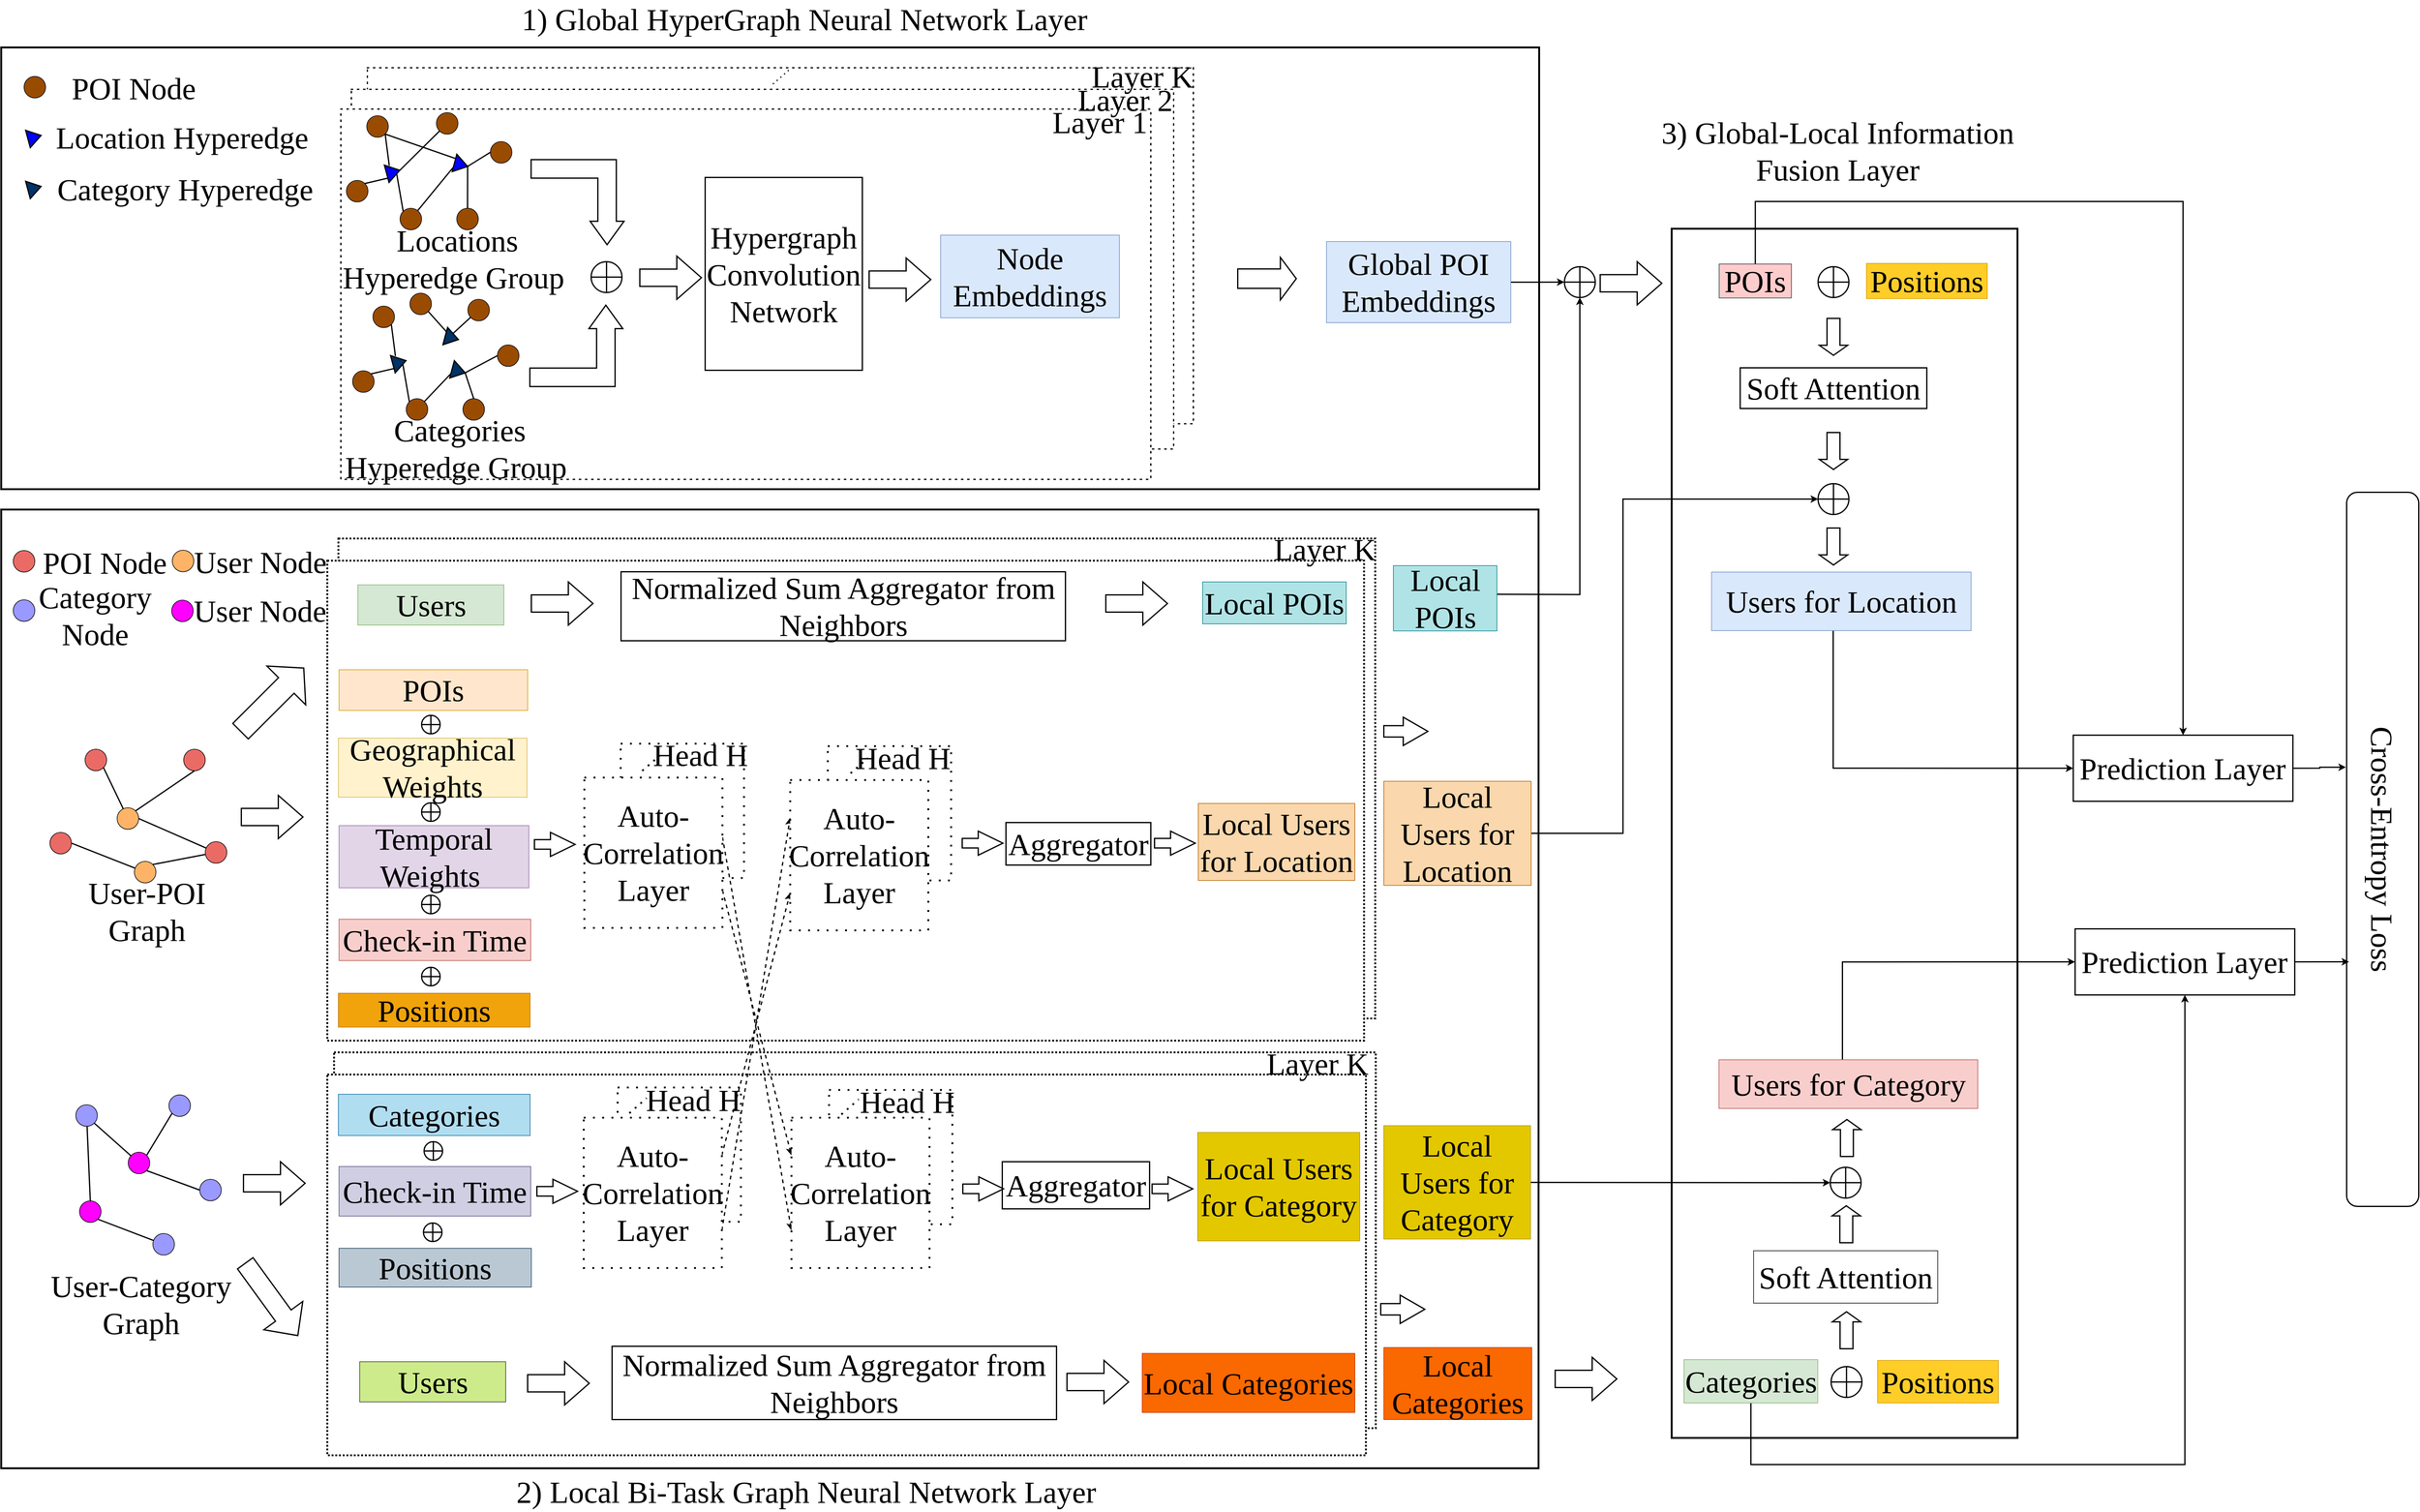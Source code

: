 <mxfile version="24.0.2" type="github" pages="2">
  <diagram name="第 1 页" id="PNhr8kcbTlroX-baOO0i">
    <mxGraphModel dx="1306" dy="801" grid="0" gridSize="10" guides="1" tooltips="1" connect="1" arrows="1" fold="1" page="1" pageScale="1" pageWidth="4000" pageHeight="2500" background="#ffffff" math="1" shadow="0">
      <root>
        <mxCell id="0" />
        <mxCell id="1" parent="0" />
        <mxCell id="j0LUqyefg8npvgbQNd1I-1" value="" style="rounded=0;whiteSpace=wrap;html=1;fillColor=none;strokeColor=default;fontSize=50;strokeWidth=3;fontFamily=Times New Roman;fontColor=default;" parent="1" vertex="1">
          <mxGeometry x="2731" y="404.21" width="561" height="1962.57" as="geometry" />
        </mxCell>
        <mxCell id="JnFQR-dMiFV1Tu1PzdE1-230" value="" style="rounded=0;whiteSpace=wrap;html=1;fillColor=none;strokeColor=default;fontSize=50;strokeWidth=3;fontFamily=Times New Roman;fontColor=default;" parent="1" vertex="1">
          <mxGeometry x="21" y="860" width="2494" height="1556" as="geometry" />
        </mxCell>
        <mxCell id="W3dQssfoFB5kCdI35nBZ-3" value="" style="rounded=0;whiteSpace=wrap;html=1;fillColor=none;strokeColor=default;dashed=1;dashPattern=1 1;strokeWidth=3;fontSize=50;fontFamily=Times New Roman;fontColor=default;" parent="1" vertex="1">
          <mxGeometry x="561" y="1741" width="1690" height="610" as="geometry" />
        </mxCell>
        <mxCell id="W3dQssfoFB5kCdI35nBZ-1" value="" style="rounded=0;whiteSpace=wrap;html=1;fillColor=none;strokeColor=default;dashed=1;dashPattern=1 1;strokeWidth=3;fontSize=50;fontFamily=Times New Roman;fontColor=default;" parent="1" vertex="1">
          <mxGeometry x="568" y="907" width="1682" height="779" as="geometry" />
        </mxCell>
        <mxCell id="JnFQR-dMiFV1Tu1PzdE1-232" value="" style="rounded=0;whiteSpace=wrap;html=1;fillColor=default;strokeColor=default;dashed=1;dashPattern=1 1;strokeWidth=3;fontSize=50;fontFamily=Times New Roman;fontColor=default;" parent="1" vertex="1">
          <mxGeometry x="550" y="1777" width="1685" height="618" as="geometry" />
        </mxCell>
        <mxCell id="JnFQR-dMiFV1Tu1PzdE1-231" value="" style="rounded=0;whiteSpace=wrap;html=1;fillColor=default;strokeColor=default;dashed=1;dashPattern=1 1;strokeWidth=3;fontSize=50;fontFamily=Times New Roman;fontColor=default;" parent="1" vertex="1">
          <mxGeometry x="550" y="943" width="1682" height="779" as="geometry" />
        </mxCell>
        <mxCell id="JnFQR-dMiFV1Tu1PzdE1-228" value="" style="rounded=0;whiteSpace=wrap;html=1;fillColor=none;strokeColor=default;fontSize=50;strokeWidth=3;fontFamily=Times New Roman;fontColor=default;" parent="1" vertex="1">
          <mxGeometry x="21" y="110" width="2495" height="717" as="geometry" />
        </mxCell>
        <mxCell id="MEwA-Q_oqiYRqp0OGWWu-136" value="" style="rounded=0;whiteSpace=wrap;html=1;fillColor=default;strokeColor=default;strokeWidth=2;shape=table;startSize=0;container=1;collapsible=0;childLayout=tableLayout;fontSize=50;dashed=1;dashPattern=1 4;fontFamily=Times New Roman;fontColor=default;" parent="1" vertex="1">
          <mxGeometry x="615" y="143" width="1340" height="577.75" as="geometry" />
        </mxCell>
        <mxCell id="MEwA-Q_oqiYRqp0OGWWu-134" value="" style="rounded=0;whiteSpace=wrap;html=1;fillColor=default;strokeColor=default;strokeWidth=2;shape=table;startSize=0;container=1;collapsible=0;childLayout=tableLayout;fontSize=50;dashed=1;dashPattern=1 4;fontFamily=Times New Roman;fontColor=default;" parent="1" vertex="1">
          <mxGeometry x="589" y="178" width="1334" height="583.75" as="geometry" />
        </mxCell>
        <mxCell id="PrBTOdZ4H55qHyfsa1yD-304" value="" style="rounded=0;whiteSpace=wrap;html=1;fillColor=default;strokeColor=default;strokeWidth=2;shape=table;startSize=0;container=1;collapsible=0;childLayout=tableLayout;fontSize=50;dashed=1;dashPattern=1 4;fontFamily=Times New Roman;fontColor=default;" parent="1" vertex="1">
          <mxGeometry x="572" y="210" width="1314" height="601" as="geometry" />
        </mxCell>
        <mxCell id="PrBTOdZ4H55qHyfsa1yD-203" value="1) Global HyperGraph Neural Network Layer&amp;nbsp;" style="text;html=1;strokeColor=none;fillColor=none;align=center;verticalAlign=middle;whiteSpace=wrap;rounded=0;fontColor=default;fontSize=50;fontFamily=Times New Roman;" parent="1" vertex="1">
          <mxGeometry x="584" y="33" width="1493" height="61" as="geometry" />
        </mxCell>
        <mxCell id="MEwA-Q_oqiYRqp0OGWWu-93" style="rounded=0;orthogonalLoop=1;jettySize=auto;html=1;exitX=1;exitY=1;exitDx=0;exitDy=0;entryX=0.336;entryY=0.098;entryDx=0;entryDy=0;strokeWidth=2;strokeColor=default;endArrow=none;endFill=0;entryPerimeter=0;fontSize=50;fontFamily=Times New Roman;fontColor=default;" parent="1" source="PrBTOdZ4H55qHyfsa1yD-226" target="MEwA-Q_oqiYRqp0OGWWu-84" edge="1">
          <mxGeometry relative="1" as="geometry" />
        </mxCell>
        <mxCell id="PrBTOdZ4H55qHyfsa1yD-226" value="" style="ellipse;whiteSpace=wrap;html=1;aspect=fixed;fillColor=#994C00;fontSize=50;fontFamily=Times New Roman;fontColor=default;strokeColor=default;" parent="1" vertex="1">
          <mxGeometry x="614" y="220.75" width="35" height="35" as="geometry" />
        </mxCell>
        <mxCell id="PrBTOdZ4H55qHyfsa1yD-287" value="&lt;font style=&quot;font-size: 50px;&quot;&gt;Hypergraph Convolution Network&lt;/font&gt;" style="rounded=0;whiteSpace=wrap;html=1;fillColor=none;strokeColor=default;strokeWidth=2;fontSize=50;fontFamily=Times New Roman;fontColor=default;" parent="1" vertex="1">
          <mxGeometry x="1163" y="321" width="255" height="313" as="geometry" />
        </mxCell>
        <mxCell id="PrBTOdZ4H55qHyfsa1yD-303" value="" style="shape=singleArrow;whiteSpace=wrap;html=1;arrowWidth=0.456;arrowSize=0.272;fillColor=none;strokeColor=default;strokeWidth=2;fontSize=50;fontFamily=Times New Roman;fontColor=default;" parent="1" vertex="1">
          <mxGeometry x="2027" y="450.75" width="95" height="69" as="geometry" />
        </mxCell>
        <mxCell id="PrBTOdZ4H55qHyfsa1yD-308" value="Layer 1" style="text;html=1;strokeColor=none;fillColor=none;align=center;verticalAlign=middle;whiteSpace=wrap;rounded=0;fontColor=default;fontSize=50;fontFamily=Times New Roman;" parent="1" vertex="1">
          <mxGeometry x="1723" y="214" width="161" height="33.25" as="geometry" />
        </mxCell>
        <mxCell id="PrBTOdZ4H55qHyfsa1yD-309" value="Layer 2" style="text;html=1;strokeColor=none;fillColor=none;align=center;verticalAlign=middle;whiteSpace=wrap;rounded=0;fontColor=default;fontSize=50;fontFamily=Times New Roman;" parent="1" vertex="1">
          <mxGeometry x="1766" y="178" width="157" height="33.25" as="geometry" />
        </mxCell>
        <mxCell id="PrBTOdZ4H55qHyfsa1yD-310" value="Layer K" style="text;html=1;strokeColor=none;fillColor=none;align=center;verticalAlign=middle;whiteSpace=wrap;rounded=0;fontColor=default;fontSize=50;fontFamily=Times New Roman;" parent="1" vertex="1">
          <mxGeometry x="1783" y="140" width="179" height="34.25" as="geometry" />
        </mxCell>
        <mxCell id="PrBTOdZ4H55qHyfsa1yD-322" value="2) Local Bi-Task Graph Neural Network Layer" style="text;html=1;strokeColor=none;fillColor=none;align=center;verticalAlign=middle;whiteSpace=wrap;rounded=0;fontColor=default;fontSize=50;fontFamily=Times New Roman;" parent="1" vertex="1">
          <mxGeometry x="696" y="2422" width="1262" height="64" as="geometry" />
        </mxCell>
        <mxCell id="PrBTOdZ4H55qHyfsa1yD-323" value="Node Embeddings" style="text;html=1;align=center;verticalAlign=middle;whiteSpace=wrap;rounded=0;fontSize=50;fontFamily=Times New Roman;fillColor=#dae8fc;strokeColor=#6c8ebf;" parent="1" vertex="1">
          <mxGeometry x="1545" y="414.62" width="290" height="134.13" as="geometry" />
        </mxCell>
        <mxCell id="B0B4qzNi0AWNPd_5lNkv-1" style="edgeStyle=orthogonalEdgeStyle;rounded=0;orthogonalLoop=1;jettySize=auto;html=1;entryX=0;entryY=0.5;entryDx=0;entryDy=0;strokeWidth=2;fontFamily=Times New Roman;fontSize=50;" parent="1" source="PrBTOdZ4H55qHyfsa1yD-327" target="JnFQR-dMiFV1Tu1PzdE1-169" edge="1">
          <mxGeometry relative="1" as="geometry" />
        </mxCell>
        <mxCell id="PrBTOdZ4H55qHyfsa1yD-327" value="Global POI Embeddings" style="text;html=1;strokeColor=#6c8ebf;fillColor=#dae8fc;align=center;verticalAlign=middle;whiteSpace=wrap;rounded=0;fontSize=50;fontFamily=Times New Roman;" parent="1" vertex="1">
          <mxGeometry x="2171" y="425.05" width="299" height="131.66" as="geometry" />
        </mxCell>
        <mxCell id="PrBTOdZ4H55qHyfsa1yD-328" value="&lt;font style=&quot;font-size: 50px;&quot;&gt;Cross-Entropy Loss&lt;/font&gt;" style="rounded=1;whiteSpace=wrap;html=1;fillColor=none;strokeColor=default;strokeWidth=2;horizontal=0;rotation=-180;fontSize=50;fontFamily=Times New Roman;fontColor=default;" parent="1" vertex="1">
          <mxGeometry x="3826" y="832" width="117" height="1159" as="geometry" />
        </mxCell>
        <mxCell id="MEwA-Q_oqiYRqp0OGWWu-94" style="rounded=0;orthogonalLoop=1;jettySize=auto;html=1;exitX=1;exitY=0.5;exitDx=0;exitDy=0;entryX=0;entryY=1;entryDx=0;entryDy=0;strokeColor=default;strokeWidth=2;endArrow=none;endFill=0;fontSize=50;fontFamily=Times New Roman;fontColor=default;" parent="1" source="MEwA-Q_oqiYRqp0OGWWu-84" target="MEwA-Q_oqiYRqp0OGWWu-88" edge="1">
          <mxGeometry relative="1" as="geometry" />
        </mxCell>
        <mxCell id="MEwA-Q_oqiYRqp0OGWWu-95" style="rounded=0;orthogonalLoop=1;jettySize=auto;html=1;exitX=0;exitY=0.75;exitDx=0;exitDy=0;entryX=1;entryY=0;entryDx=0;entryDy=0;strokeColor=default;strokeWidth=2;endArrow=none;endFill=0;fontSize=50;fontFamily=Times New Roman;fontColor=default;" parent="1" source="MEwA-Q_oqiYRqp0OGWWu-84" target="MEwA-Q_oqiYRqp0OGWWu-87" edge="1">
          <mxGeometry relative="1" as="geometry" />
        </mxCell>
        <mxCell id="MEwA-Q_oqiYRqp0OGWWu-96" style="rounded=0;orthogonalLoop=1;jettySize=auto;html=1;exitX=1;exitY=0.5;exitDx=0;exitDy=0;entryX=0;entryY=1;entryDx=0;entryDy=0;strokeColor=default;endArrow=none;endFill=0;strokeWidth=2;fontSize=50;fontFamily=Times New Roman;fontColor=default;" parent="1" target="MEwA-Q_oqiYRqp0OGWWu-86" edge="1">
          <mxGeometry relative="1" as="geometry">
            <mxPoint x="662.495" y="314.753" as="sourcePoint" />
            <mxPoint x="667.996" y="381.476" as="targetPoint" />
          </mxGeometry>
        </mxCell>
        <mxCell id="MEwA-Q_oqiYRqp0OGWWu-84" value="" style="triangle;whiteSpace=wrap;html=1;fillColor=#0000FF;strokeColor=default;strokeWidth=2;rotation=-15;fontSize=50;fontFamily=Times New Roman;fontColor=default;" parent="1" vertex="1">
          <mxGeometry x="646" y="297.75" width="22" height="29" as="geometry" />
        </mxCell>
        <mxCell id="MEwA-Q_oqiYRqp0OGWWu-86" value="" style="ellipse;whiteSpace=wrap;html=1;aspect=fixed;fillColor=#994C00;direction=south;fontSize=50;fontFamily=Times New Roman;fontColor=default;strokeColor=default;" parent="1" vertex="1">
          <mxGeometry x="668" y="371" width="35" height="35" as="geometry" />
        </mxCell>
        <mxCell id="MEwA-Q_oqiYRqp0OGWWu-87" value="" style="ellipse;whiteSpace=wrap;html=1;aspect=fixed;fillColor=#994C00;fontSize=50;fontFamily=Times New Roman;fontColor=default;strokeColor=default;" parent="1" vertex="1">
          <mxGeometry x="581" y="325.75" width="35" height="35" as="geometry" />
        </mxCell>
        <mxCell id="MEwA-Q_oqiYRqp0OGWWu-88" value="" style="ellipse;whiteSpace=wrap;html=1;aspect=fixed;fillColor=#994C00;fontSize=50;fontFamily=Times New Roman;fontColor=default;strokeColor=default;" parent="1" vertex="1">
          <mxGeometry x="727" y="215.75" width="35" height="35" as="geometry" />
        </mxCell>
        <mxCell id="MEwA-Q_oqiYRqp0OGWWu-89" value="" style="ellipse;whiteSpace=wrap;html=1;aspect=fixed;fillColor=#994C00;fontSize=50;fontFamily=Times New Roman;fontColor=default;strokeColor=default;" parent="1" vertex="1">
          <mxGeometry x="814.5" y="262.75" width="35" height="35" as="geometry" />
        </mxCell>
        <mxCell id="MEwA-Q_oqiYRqp0OGWWu-90" value="" style="ellipse;whiteSpace=wrap;html=1;aspect=fixed;fillColor=#994C00;fontSize=50;fontFamily=Times New Roman;fontColor=default;strokeColor=default;" parent="1" vertex="1">
          <mxGeometry x="760" y="371" width="35" height="35" as="geometry" />
        </mxCell>
        <mxCell id="MEwA-Q_oqiYRqp0OGWWu-97" style="rounded=0;orthogonalLoop=1;jettySize=auto;html=1;exitX=0;exitY=0.75;exitDx=0;exitDy=0;strokeColor=default;strokeWidth=2;endArrow=none;endFill=0;fontSize=50;fontFamily=Times New Roman;fontColor=default;" parent="1" source="MEwA-Q_oqiYRqp0OGWWu-92" target="MEwA-Q_oqiYRqp0OGWWu-86" edge="1">
          <mxGeometry relative="1" as="geometry" />
        </mxCell>
        <mxCell id="MEwA-Q_oqiYRqp0OGWWu-98" style="rounded=0;orthogonalLoop=1;jettySize=auto;html=1;exitX=1;exitY=0.5;exitDx=0;exitDy=0;entryX=0.5;entryY=0;entryDx=0;entryDy=0;strokeWidth=2;strokeColor=default;endArrow=none;endFill=0;fontSize=50;fontFamily=Times New Roman;fontColor=default;" parent="1" source="MEwA-Q_oqiYRqp0OGWWu-92" target="MEwA-Q_oqiYRqp0OGWWu-90" edge="1">
          <mxGeometry relative="1" as="geometry" />
        </mxCell>
        <mxCell id="MEwA-Q_oqiYRqp0OGWWu-99" style="rounded=0;orthogonalLoop=1;jettySize=auto;html=1;exitX=1;exitY=0.5;exitDx=0;exitDy=0;entryX=0;entryY=0.5;entryDx=0;entryDy=0;endArrow=none;endFill=0;strokeWidth=2;strokeColor=default;fontSize=50;fontFamily=Times New Roman;fontColor=default;" parent="1" source="MEwA-Q_oqiYRqp0OGWWu-92" target="MEwA-Q_oqiYRqp0OGWWu-89" edge="1">
          <mxGeometry relative="1" as="geometry" />
        </mxCell>
        <mxCell id="MEwA-Q_oqiYRqp0OGWWu-100" style="rounded=0;orthogonalLoop=1;jettySize=auto;html=1;exitX=0;exitY=0.25;exitDx=0;exitDy=0;entryX=1;entryY=1;entryDx=0;entryDy=0;strokeWidth=2;strokeColor=default;endArrow=none;endFill=0;fontSize=50;fontFamily=Times New Roman;fontColor=default;" parent="1" source="MEwA-Q_oqiYRqp0OGWWu-92" target="PrBTOdZ4H55qHyfsa1yD-226" edge="1">
          <mxGeometry relative="1" as="geometry" />
        </mxCell>
        <mxCell id="MEwA-Q_oqiYRqp0OGWWu-92" value="" style="triangle;whiteSpace=wrap;html=1;fillColor=#0000FF;strokeColor=default;strokeWidth=2;rotation=15;fontSize=50;fontFamily=Times New Roman;fontColor=default;" parent="1" vertex="1">
          <mxGeometry x="756" y="285.75" width="22" height="29" as="geometry" />
        </mxCell>
        <mxCell id="MEwA-Q_oqiYRqp0OGWWu-102" style="rounded=0;orthogonalLoop=1;jettySize=auto;html=1;exitX=1;exitY=1;exitDx=0;exitDy=0;entryX=0.336;entryY=0.098;entryDx=0;entryDy=0;strokeWidth=2;strokeColor=default;endArrow=none;endFill=0;entryPerimeter=0;fontSize=50;fontFamily=Times New Roman;fontColor=default;" parent="1" source="MEwA-Q_oqiYRqp0OGWWu-103" target="MEwA-Q_oqiYRqp0OGWWu-107" edge="1">
          <mxGeometry relative="1" as="geometry" />
        </mxCell>
        <mxCell id="MEwA-Q_oqiYRqp0OGWWu-103" value="" style="ellipse;whiteSpace=wrap;html=1;aspect=fixed;fillColor=#994C00;fontSize=50;fontFamily=Times New Roman;fontColor=default;strokeColor=default;" parent="1" vertex="1">
          <mxGeometry x="624" y="529.75" width="35" height="35" as="geometry" />
        </mxCell>
        <mxCell id="MEwA-Q_oqiYRqp0OGWWu-105" style="rounded=0;orthogonalLoop=1;jettySize=auto;html=1;exitX=0;exitY=0.75;exitDx=0;exitDy=0;entryX=1;entryY=0;entryDx=0;entryDy=0;strokeColor=default;strokeWidth=2;endArrow=none;endFill=0;fontSize=50;fontFamily=Times New Roman;fontColor=default;" parent="1" source="MEwA-Q_oqiYRqp0OGWWu-107" target="MEwA-Q_oqiYRqp0OGWWu-109" edge="1">
          <mxGeometry relative="1" as="geometry" />
        </mxCell>
        <mxCell id="MEwA-Q_oqiYRqp0OGWWu-106" style="rounded=0;orthogonalLoop=1;jettySize=auto;html=1;exitX=1;exitY=0.5;exitDx=0;exitDy=0;entryX=0;entryY=1;entryDx=0;entryDy=0;strokeColor=default;endArrow=none;endFill=0;strokeWidth=2;fontSize=50;fontFamily=Times New Roman;fontColor=default;" parent="1" target="MEwA-Q_oqiYRqp0OGWWu-108" edge="1">
          <mxGeometry relative="1" as="geometry">
            <mxPoint x="672.495" y="623.753" as="sourcePoint" />
            <mxPoint x="677.996" y="690.476" as="targetPoint" />
          </mxGeometry>
        </mxCell>
        <mxCell id="MEwA-Q_oqiYRqp0OGWWu-107" value="" style="triangle;whiteSpace=wrap;html=1;fillColor=#003366;strokeColor=default;strokeWidth=2;rotation=-15;fontSize=50;fontFamily=Times New Roman;fontColor=default;" parent="1" vertex="1">
          <mxGeometry x="656" y="606.75" width="22" height="29" as="geometry" />
        </mxCell>
        <mxCell id="MEwA-Q_oqiYRqp0OGWWu-108" value="" style="ellipse;whiteSpace=wrap;html=1;aspect=fixed;fillColor=#994C00;direction=south;fontSize=50;fontFamily=Times New Roman;fontColor=default;strokeColor=default;" parent="1" vertex="1">
          <mxGeometry x="678" y="680" width="35" height="35" as="geometry" />
        </mxCell>
        <mxCell id="MEwA-Q_oqiYRqp0OGWWu-109" value="" style="ellipse;whiteSpace=wrap;html=1;aspect=fixed;fillColor=#994C00;fontSize=50;fontFamily=Times New Roman;fontColor=default;strokeColor=default;" parent="1" vertex="1">
          <mxGeometry x="591" y="634.75" width="35" height="35" as="geometry" />
        </mxCell>
        <mxCell id="MEwA-Q_oqiYRqp0OGWWu-123" style="rounded=0;orthogonalLoop=1;jettySize=auto;html=1;exitX=1;exitY=1;exitDx=0;exitDy=0;entryX=0;entryY=0.25;entryDx=0;entryDy=0;endArrow=none;endFill=0;strokeWidth=2;strokeColor=default;fontSize=50;fontFamily=Times New Roman;fontColor=default;" parent="1" source="MEwA-Q_oqiYRqp0OGWWu-110" target="MEwA-Q_oqiYRqp0OGWWu-118" edge="1">
          <mxGeometry relative="1" as="geometry" />
        </mxCell>
        <mxCell id="MEwA-Q_oqiYRqp0OGWWu-110" value="" style="ellipse;whiteSpace=wrap;html=1;aspect=fixed;fillColor=#994C00;fontSize=50;fontFamily=Times New Roman;fontColor=default;strokeColor=default;" parent="1" vertex="1">
          <mxGeometry x="684" y="508.75" width="35" height="35" as="geometry" />
        </mxCell>
        <mxCell id="MEwA-Q_oqiYRqp0OGWWu-111" value="" style="ellipse;whiteSpace=wrap;html=1;aspect=fixed;fillColor=#994C00;fontSize=50;fontFamily=Times New Roman;fontColor=default;strokeColor=default;" parent="1" vertex="1">
          <mxGeometry x="826" y="592.75" width="35" height="35" as="geometry" />
        </mxCell>
        <mxCell id="MEwA-Q_oqiYRqp0OGWWu-112" value="" style="ellipse;whiteSpace=wrap;html=1;aspect=fixed;fillColor=#994C00;fontSize=50;fontFamily=Times New Roman;fontColor=default;strokeColor=default;" parent="1" vertex="1">
          <mxGeometry x="770" y="680" width="35" height="35" as="geometry" />
        </mxCell>
        <mxCell id="MEwA-Q_oqiYRqp0OGWWu-113" style="rounded=0;orthogonalLoop=1;jettySize=auto;html=1;exitX=0;exitY=0.75;exitDx=0;exitDy=0;strokeColor=default;strokeWidth=2;endArrow=none;endFill=0;fontSize=50;fontFamily=Times New Roman;fontColor=default;" parent="1" source="MEwA-Q_oqiYRqp0OGWWu-117" target="MEwA-Q_oqiYRqp0OGWWu-108" edge="1">
          <mxGeometry relative="1" as="geometry" />
        </mxCell>
        <mxCell id="MEwA-Q_oqiYRqp0OGWWu-114" style="rounded=0;orthogonalLoop=1;jettySize=auto;html=1;exitX=1;exitY=0.5;exitDx=0;exitDy=0;entryX=0.5;entryY=0;entryDx=0;entryDy=0;strokeWidth=2;strokeColor=default;endArrow=none;endFill=0;fontSize=50;fontFamily=Times New Roman;fontColor=default;" parent="1" source="MEwA-Q_oqiYRqp0OGWWu-117" target="MEwA-Q_oqiYRqp0OGWWu-112" edge="1">
          <mxGeometry relative="1" as="geometry" />
        </mxCell>
        <mxCell id="MEwA-Q_oqiYRqp0OGWWu-115" style="rounded=0;orthogonalLoop=1;jettySize=auto;html=1;exitX=1;exitY=0.5;exitDx=0;exitDy=0;entryX=0;entryY=0.5;entryDx=0;entryDy=0;endArrow=none;endFill=0;strokeWidth=2;strokeColor=default;fontSize=50;fontFamily=Times New Roman;fontColor=default;" parent="1" source="MEwA-Q_oqiYRqp0OGWWu-117" target="MEwA-Q_oqiYRqp0OGWWu-111" edge="1">
          <mxGeometry relative="1" as="geometry" />
        </mxCell>
        <mxCell id="MEwA-Q_oqiYRqp0OGWWu-117" value="" style="triangle;whiteSpace=wrap;html=1;fillColor=#003366;strokeColor=default;strokeWidth=2;rotation=15;fontSize=50;fontFamily=Times New Roman;fontColor=default;" parent="1" vertex="1">
          <mxGeometry x="752" y="620.75" width="22" height="29" as="geometry" />
        </mxCell>
        <mxCell id="MEwA-Q_oqiYRqp0OGWWu-125" style="rounded=0;orthogonalLoop=1;jettySize=auto;html=1;exitX=0.5;exitY=0;exitDx=0;exitDy=0;endArrow=none;endFill=0;strokeWidth=2;strokeColor=default;fontSize=50;fontFamily=Times New Roman;fontColor=default;" parent="1" source="MEwA-Q_oqiYRqp0OGWWu-118" target="MEwA-Q_oqiYRqp0OGWWu-124" edge="1">
          <mxGeometry relative="1" as="geometry" />
        </mxCell>
        <mxCell id="MEwA-Q_oqiYRqp0OGWWu-118" value="" style="triangle;whiteSpace=wrap;html=1;fillColor=#003366;strokeColor=default;strokeWidth=2;rotation=15;fontSize=50;fontFamily=Times New Roman;fontColor=default;" parent="1" vertex="1">
          <mxGeometry x="741" y="566.75" width="22" height="29" as="geometry" />
        </mxCell>
        <mxCell id="MEwA-Q_oqiYRqp0OGWWu-124" value="" style="ellipse;whiteSpace=wrap;html=1;aspect=fixed;fillColor=#994C00;fontSize=50;fontFamily=Times New Roman;fontColor=default;strokeColor=default;" parent="1" vertex="1">
          <mxGeometry x="778" y="518.75" width="35" height="35" as="geometry" />
        </mxCell>
        <mxCell id="MEwA-Q_oqiYRqp0OGWWu-126" value="&lt;br style=&quot;font-size: 50px;&quot;&gt;Locations Hyperedge Group&amp;nbsp;" style="text;html=1;strokeColor=none;fillColor=none;align=center;verticalAlign=middle;whiteSpace=wrap;rounded=0;fontColor=default;fontSize=50;fontFamily=Times New Roman;" parent="1" vertex="1">
          <mxGeometry x="568" y="394.25" width="386" height="56.5" as="geometry" />
        </mxCell>
        <mxCell id="MEwA-Q_oqiYRqp0OGWWu-127" value="&lt;br style=&quot;font-size: 50px;&quot;&gt;Categories Hyperedge Group&amp;nbsp;" style="text;html=1;strokeColor=none;fillColor=none;align=center;verticalAlign=middle;whiteSpace=wrap;rounded=0;fontColor=default;fontSize=50;fontFamily=Times New Roman;" parent="1" vertex="1">
          <mxGeometry x="570" y="707.5" width="390" height="47.25" as="geometry" />
        </mxCell>
        <mxCell id="MEwA-Q_oqiYRqp0OGWWu-130" value="" style="html=1;shadow=0;dashed=0;align=center;verticalAlign=middle;shape=mxgraph.arrows2.bendArrow;dy=15;dx=38;notch=0;arrowHead=55;rounded=0;rotation=90;fillColor=none;strokeColor=default;strokeWidth=2;fontSize=50;fontFamily=Times New Roman;fontColor=default;" parent="1" vertex="1">
          <mxGeometry x="887" y="285.75" width="138" height="150.75" as="geometry" />
        </mxCell>
        <mxCell id="MEwA-Q_oqiYRqp0OGWWu-131" value="" style="html=1;shadow=0;dashed=0;align=center;verticalAlign=middle;shape=mxgraph.arrows2.bendArrow;dy=15;dx=38;notch=0;arrowHead=55;rounded=0;rotation=90;fillColor=none;strokeColor=default;strokeWidth=2;direction=east;flipH=1;fontSize=50;fontFamily=Times New Roman;fontColor=default;" parent="1" vertex="1">
          <mxGeometry x="888" y="519" width="132" height="150.75" as="geometry" />
        </mxCell>
        <mxCell id="MEwA-Q_oqiYRqp0OGWWu-132" value="" style="shape=orEllipse;perimeter=ellipsePerimeter;whiteSpace=wrap;html=1;backgroundOutline=1;fillColor=none;strokeColor=default;strokeWidth=2;fontSize=50;fontFamily=Times New Roman;fontColor=default;" parent="1" vertex="1">
          <mxGeometry x="978" y="457.75" width="50" height="50" as="geometry" />
        </mxCell>
        <mxCell id="MEwA-Q_oqiYRqp0OGWWu-133" value="" style="html=1;shadow=0;dashed=0;align=center;verticalAlign=middle;shape=mxgraph.arrows2.arrow;dy=0.6;dx=40;notch=0;fillColor=none;strokeColor=default;strokeWidth=2;fontSize=50;fontFamily=Times New Roman;fontColor=default;" parent="1" vertex="1">
          <mxGeometry x="1057" y="448.75" width="100" height="70" as="geometry" />
        </mxCell>
        <mxCell id="MEwA-Q_oqiYRqp0OGWWu-138" value="" style="html=1;shadow=0;dashed=0;align=center;verticalAlign=middle;shape=mxgraph.arrows2.arrow;dy=0.6;dx=40;notch=0;fillColor=none;strokeColor=default;strokeWidth=2;fontSize=50;fontFamily=Times New Roman;fontColor=default;" parent="1" vertex="1">
          <mxGeometry x="1429" y="451.75" width="100" height="70" as="geometry" />
        </mxCell>
        <mxCell id="JnFQR-dMiFV1Tu1PzdE1-29" style="rounded=0;orthogonalLoop=1;jettySize=auto;html=1;exitX=1;exitY=1;exitDx=0;exitDy=0;strokeColor=default;endArrow=none;endFill=0;strokeWidth=2;fontSize=50;fontFamily=Times New Roman;fontColor=default;" parent="1" source="JnFQR-dMiFV1Tu1PzdE1-10" target="JnFQR-dMiFV1Tu1PzdE1-13" edge="1">
          <mxGeometry relative="1" as="geometry" />
        </mxCell>
        <mxCell id="JnFQR-dMiFV1Tu1PzdE1-10" value="" style="ellipse;whiteSpace=wrap;html=1;aspect=fixed;fillColor=#EA6B66;fontSize=50;fontFamily=Times New Roman;fontColor=default;strokeColor=default;" parent="1" vertex="1">
          <mxGeometry x="157" y="1249" width="35" height="35" as="geometry" />
        </mxCell>
        <mxCell id="JnFQR-dMiFV1Tu1PzdE1-11" value="" style="ellipse;whiteSpace=wrap;html=1;aspect=fixed;fillColor=#EA6B66;fontSize=50;fontFamily=Times New Roman;fontColor=default;strokeColor=default;" parent="1" vertex="1">
          <mxGeometry x="317" y="1249" width="35" height="35" as="geometry" />
        </mxCell>
        <mxCell id="JnFQR-dMiFV1Tu1PzdE1-32" style="rounded=0;orthogonalLoop=1;jettySize=auto;html=1;exitX=1;exitY=0.5;exitDx=0;exitDy=0;strokeColor=default;endArrow=none;endFill=0;strokeWidth=2;fontSize=50;fontFamily=Times New Roman;fontColor=default;" parent="1" source="JnFQR-dMiFV1Tu1PzdE1-12" target="JnFQR-dMiFV1Tu1PzdE1-27" edge="1">
          <mxGeometry relative="1" as="geometry" />
        </mxCell>
        <mxCell id="JnFQR-dMiFV1Tu1PzdE1-12" value="" style="ellipse;whiteSpace=wrap;html=1;aspect=fixed;fillColor=#EA6B66;fontSize=50;fontFamily=Times New Roman;fontColor=default;strokeColor=default;" parent="1" vertex="1">
          <mxGeometry x="100" y="1384" width="35" height="35" as="geometry" />
        </mxCell>
        <mxCell id="JnFQR-dMiFV1Tu1PzdE1-30" style="rounded=0;orthogonalLoop=1;jettySize=auto;html=1;exitX=1;exitY=0;exitDx=0;exitDy=0;entryX=0.5;entryY=1;entryDx=0;entryDy=0;strokeColor=default;endArrow=none;endFill=0;strokeWidth=2;fontSize=50;fontFamily=Times New Roman;fontColor=default;" parent="1" source="JnFQR-dMiFV1Tu1PzdE1-13" target="JnFQR-dMiFV1Tu1PzdE1-11" edge="1">
          <mxGeometry relative="1" as="geometry" />
        </mxCell>
        <mxCell id="JnFQR-dMiFV1Tu1PzdE1-33" style="rounded=0;orthogonalLoop=1;jettySize=auto;html=1;exitX=1;exitY=0.5;exitDx=0;exitDy=0;endArrow=none;endFill=0;strokeColor=default;strokeWidth=2;fontSize=50;fontFamily=Times New Roman;fontColor=default;" parent="1" source="JnFQR-dMiFV1Tu1PzdE1-13" target="JnFQR-dMiFV1Tu1PzdE1-28" edge="1">
          <mxGeometry relative="1" as="geometry" />
        </mxCell>
        <mxCell id="JnFQR-dMiFV1Tu1PzdE1-13" value="" style="ellipse;whiteSpace=wrap;html=1;aspect=fixed;fillColor=#FFB366;fontStyle=1;fontSize=50;fontFamily=Times New Roman;fontColor=default;strokeColor=default;" parent="1" vertex="1">
          <mxGeometry x="209" y="1344" width="35" height="35" as="geometry" />
        </mxCell>
        <mxCell id="JnFQR-dMiFV1Tu1PzdE1-15" value="" style="ellipse;whiteSpace=wrap;html=1;aspect=fixed;fillColor=#994C00;fontSize=50;fontFamily=Times New Roman;fontColor=default;strokeColor=default;" parent="1" vertex="1">
          <mxGeometry x="58" y="157" width="35" height="35" as="geometry" />
        </mxCell>
        <mxCell id="JnFQR-dMiFV1Tu1PzdE1-16" value="" style="triangle;whiteSpace=wrap;html=1;fillColor=#0000FF;strokeColor=default;strokeWidth=2;rotation=-15;fontSize=50;fontFamily=Times New Roman;fontColor=default;" parent="1" vertex="1">
          <mxGeometry x="64" y="241.25" width="22" height="29" as="geometry" />
        </mxCell>
        <mxCell id="JnFQR-dMiFV1Tu1PzdE1-18" value="" style="triangle;whiteSpace=wrap;html=1;fillColor=#003366;strokeColor=default;strokeWidth=2;rotation=-15;fontSize=50;fontFamily=Times New Roman;fontColor=default;" parent="1" vertex="1">
          <mxGeometry x="64" y="324" width="22" height="29" as="geometry" />
        </mxCell>
        <mxCell id="JnFQR-dMiFV1Tu1PzdE1-23" value="POI Node" style="text;html=1;strokeColor=none;fillColor=none;align=center;verticalAlign=middle;whiteSpace=wrap;rounded=0;fontColor=default;fontSize=50;fontFamily=Times New Roman;" parent="1" vertex="1">
          <mxGeometry x="112" y="160" width="248" height="32" as="geometry" />
        </mxCell>
        <mxCell id="JnFQR-dMiFV1Tu1PzdE1-24" value="Location Hyperedge" style="text;html=1;strokeColor=none;fillColor=none;align=center;verticalAlign=middle;whiteSpace=wrap;rounded=0;fontColor=default;fontSize=50;fontFamily=Times New Roman;" parent="1" vertex="1">
          <mxGeometry x="107" y="239.75" width="415" height="33.25" as="geometry" />
        </mxCell>
        <mxCell id="JnFQR-dMiFV1Tu1PzdE1-25" value="Category Hyperedge" style="text;html=1;strokeColor=none;fillColor=none;align=center;verticalAlign=middle;whiteSpace=wrap;rounded=0;fontColor=default;fontSize=50;fontFamily=Times New Roman;" parent="1" vertex="1">
          <mxGeometry x="92" y="321" width="455" height="37" as="geometry" />
        </mxCell>
        <mxCell id="JnFQR-dMiFV1Tu1PzdE1-31" style="rounded=0;orthogonalLoop=1;jettySize=auto;html=1;exitX=1;exitY=0;exitDx=0;exitDy=0;endArrow=none;endFill=0;strokeColor=default;strokeWidth=2;fontSize=50;fontFamily=Times New Roman;fontColor=default;" parent="1" source="JnFQR-dMiFV1Tu1PzdE1-27" target="JnFQR-dMiFV1Tu1PzdE1-28" edge="1">
          <mxGeometry relative="1" as="geometry" />
        </mxCell>
        <mxCell id="JnFQR-dMiFV1Tu1PzdE1-27" value="" style="ellipse;whiteSpace=wrap;html=1;aspect=fixed;fillColor=#FFB366;fontSize=50;fontFamily=Times New Roman;fontColor=default;strokeColor=default;" parent="1" vertex="1">
          <mxGeometry x="237" y="1431" width="35" height="35" as="geometry" />
        </mxCell>
        <mxCell id="JnFQR-dMiFV1Tu1PzdE1-28" value="" style="ellipse;whiteSpace=wrap;html=1;aspect=fixed;fillColor=#EA6B66;fontSize=50;fontFamily=Times New Roman;fontColor=default;strokeColor=default;" parent="1" vertex="1">
          <mxGeometry x="352" y="1399" width="35" height="35" as="geometry" />
        </mxCell>
        <mxCell id="JnFQR-dMiFV1Tu1PzdE1-34" value="User-POI Graph" style="text;html=1;strokeColor=none;fillColor=none;align=center;verticalAlign=middle;whiteSpace=wrap;rounded=0;fontColor=default;fontSize=50;fontFamily=Times New Roman;" parent="1" vertex="1">
          <mxGeometry x="98" y="1496" width="318.5" height="32" as="geometry" />
        </mxCell>
        <mxCell id="JnFQR-dMiFV1Tu1PzdE1-41" style="rounded=0;orthogonalLoop=1;jettySize=auto;html=1;exitX=1;exitY=1;exitDx=0;exitDy=0;endArrow=none;endFill=0;strokeColor=default;strokeWidth=2;fontSize=50;fontFamily=Times New Roman;fontColor=default;" parent="1" source="JnFQR-dMiFV1Tu1PzdE1-35" target="JnFQR-dMiFV1Tu1PzdE1-36" edge="1">
          <mxGeometry relative="1" as="geometry" />
        </mxCell>
        <mxCell id="JnFQR-dMiFV1Tu1PzdE1-35" value="" style="ellipse;whiteSpace=wrap;html=1;aspect=fixed;fillColor=#9999FF;fontSize=50;fontFamily=Times New Roman;fontColor=default;strokeColor=default;" parent="1" vertex="1">
          <mxGeometry x="142" y="1826" width="35" height="35" as="geometry" />
        </mxCell>
        <mxCell id="JnFQR-dMiFV1Tu1PzdE1-42" style="rounded=0;orthogonalLoop=1;jettySize=auto;html=1;exitX=1;exitY=0;exitDx=0;exitDy=0;entryX=0;entryY=1;entryDx=0;entryDy=0;endArrow=none;endFill=0;strokeColor=default;strokeWidth=2;fontSize=50;fontFamily=Times New Roman;fontColor=default;" parent="1" source="JnFQR-dMiFV1Tu1PzdE1-36" target="JnFQR-dMiFV1Tu1PzdE1-40" edge="1">
          <mxGeometry relative="1" as="geometry" />
        </mxCell>
        <mxCell id="JnFQR-dMiFV1Tu1PzdE1-43" style="rounded=0;orthogonalLoop=1;jettySize=auto;html=1;exitX=1;exitY=1;exitDx=0;exitDy=0;entryX=0;entryY=0.5;entryDx=0;entryDy=0;endArrow=none;endFill=0;strokeColor=default;strokeWidth=2;fontSize=50;fontFamily=Times New Roman;fontColor=default;" parent="1" source="JnFQR-dMiFV1Tu1PzdE1-36" target="JnFQR-dMiFV1Tu1PzdE1-39" edge="1">
          <mxGeometry relative="1" as="geometry" />
        </mxCell>
        <mxCell id="JnFQR-dMiFV1Tu1PzdE1-36" value="" style="ellipse;whiteSpace=wrap;html=1;aspect=fixed;fillColor=#FF00FF;fontSize=50;fontFamily=Times New Roman;fontColor=default;strokeColor=default;" parent="1" vertex="1">
          <mxGeometry x="227" y="1903" width="35" height="35" as="geometry" />
        </mxCell>
        <mxCell id="JnFQR-dMiFV1Tu1PzdE1-45" style="rounded=0;orthogonalLoop=1;jettySize=auto;html=1;exitX=1;exitY=1;exitDx=0;exitDy=0;endArrow=none;endFill=0;strokeColor=default;strokeWidth=2;fontSize=50;fontFamily=Times New Roman;fontColor=default;" parent="1" source="JnFQR-dMiFV1Tu1PzdE1-37" target="JnFQR-dMiFV1Tu1PzdE1-38" edge="1">
          <mxGeometry relative="1" as="geometry" />
        </mxCell>
        <mxCell id="JnFQR-dMiFV1Tu1PzdE1-46" style="rounded=0;orthogonalLoop=1;jettySize=auto;html=1;exitX=0.5;exitY=0;exitDx=0;exitDy=0;endArrow=none;endFill=0;strokeColor=default;strokeWidth=2;fontSize=50;fontFamily=Times New Roman;fontColor=default;" parent="1" source="JnFQR-dMiFV1Tu1PzdE1-37" target="JnFQR-dMiFV1Tu1PzdE1-35" edge="1">
          <mxGeometry relative="1" as="geometry" />
        </mxCell>
        <mxCell id="JnFQR-dMiFV1Tu1PzdE1-37" value="" style="ellipse;whiteSpace=wrap;html=1;aspect=fixed;fillColor=#FF00FF;fontSize=50;fontFamily=Times New Roman;fontColor=default;strokeColor=default;" parent="1" vertex="1">
          <mxGeometry x="148" y="1982" width="35" height="35" as="geometry" />
        </mxCell>
        <mxCell id="JnFQR-dMiFV1Tu1PzdE1-38" value="" style="ellipse;whiteSpace=wrap;html=1;aspect=fixed;fillColor=#9999FF;fontSize=50;fontFamily=Times New Roman;fontColor=default;strokeColor=default;" parent="1" vertex="1">
          <mxGeometry x="267" y="2035" width="35" height="35" as="geometry" />
        </mxCell>
        <mxCell id="JnFQR-dMiFV1Tu1PzdE1-39" value="" style="ellipse;whiteSpace=wrap;html=1;aspect=fixed;fillColor=#9999FF;fontSize=50;fontFamily=Times New Roman;fontColor=default;strokeColor=default;" parent="1" vertex="1">
          <mxGeometry x="343" y="1947" width="35" height="35" as="geometry" />
        </mxCell>
        <mxCell id="JnFQR-dMiFV1Tu1PzdE1-40" value="" style="ellipse;whiteSpace=wrap;html=1;aspect=fixed;fillColor=#9999FF;fontSize=50;fontFamily=Times New Roman;fontColor=default;strokeColor=default;" parent="1" vertex="1">
          <mxGeometry x="293" y="1810" width="35" height="35" as="geometry" />
        </mxCell>
        <mxCell id="JnFQR-dMiFV1Tu1PzdE1-47" value="User-Category Graph" style="text;html=1;strokeColor=none;fillColor=none;align=center;verticalAlign=middle;whiteSpace=wrap;rounded=0;fontColor=default;fontSize=50;fontFamily=Times New Roman;" parent="1" vertex="1">
          <mxGeometry x="100" y="2072" width="296" height="155" as="geometry" />
        </mxCell>
        <mxCell id="JnFQR-dMiFV1Tu1PzdE1-48" value="" style="ellipse;whiteSpace=wrap;html=1;aspect=fixed;fillColor=#EA6B66;fontSize=50;fontFamily=Times New Roman;fontColor=default;strokeColor=default;" parent="1" vertex="1">
          <mxGeometry x="40.5" y="926.5" width="35" height="35" as="geometry" />
        </mxCell>
        <mxCell id="JnFQR-dMiFV1Tu1PzdE1-50" value="" style="ellipse;whiteSpace=wrap;html=1;aspect=fixed;fillColor=#FFB366;fontStyle=1;fontSize=50;fontFamily=Times New Roman;fontColor=default;strokeColor=default;" parent="1" vertex="1">
          <mxGeometry x="298.5" y="926" width="35" height="35" as="geometry" />
        </mxCell>
        <mxCell id="JnFQR-dMiFV1Tu1PzdE1-51" value="POI Node" style="text;html=1;strokeColor=none;fillColor=none;align=center;verticalAlign=middle;whiteSpace=wrap;rounded=0;fontColor=default;fontSize=50;fontFamily=Times New Roman;" parent="1" vertex="1">
          <mxGeometry x="85" y="929.5" width="208" height="32" as="geometry" />
        </mxCell>
        <mxCell id="JnFQR-dMiFV1Tu1PzdE1-52" value="User Node" style="text;html=1;strokeColor=none;fillColor=none;align=center;verticalAlign=middle;whiteSpace=wrap;rounded=0;fontColor=default;fontSize=50;fontFamily=Times New Roman;" parent="1" vertex="1">
          <mxGeometry x="327.5" y="929" width="226.5" height="32" as="geometry" />
        </mxCell>
        <mxCell id="JnFQR-dMiFV1Tu1PzdE1-53" value="" style="ellipse;whiteSpace=wrap;html=1;aspect=fixed;fillColor=#9999FF;fontSize=50;fontFamily=Times New Roman;fontColor=default;strokeColor=default;" parent="1" vertex="1">
          <mxGeometry x="40.5" y="1006.5" width="35" height="35" as="geometry" />
        </mxCell>
        <mxCell id="JnFQR-dMiFV1Tu1PzdE1-54" value="Category Node" style="text;html=1;strokeColor=none;fillColor=none;align=center;verticalAlign=middle;whiteSpace=wrap;rounded=0;fontColor=default;fontSize=50;fontFamily=Times New Roman;" parent="1" vertex="1">
          <mxGeometry x="61.25" y="1001" width="224.75" height="62" as="geometry" />
        </mxCell>
        <mxCell id="JnFQR-dMiFV1Tu1PzdE1-55" value="" style="ellipse;whiteSpace=wrap;html=1;aspect=fixed;fillColor=#FF00FF;fontSize=50;fontFamily=Times New Roman;fontColor=default;strokeColor=default;" parent="1" vertex="1">
          <mxGeometry x="297.5" y="1007" width="35" height="35" as="geometry" />
        </mxCell>
        <mxCell id="JnFQR-dMiFV1Tu1PzdE1-56" value="User Node" style="text;html=1;strokeColor=none;fillColor=none;align=center;verticalAlign=middle;whiteSpace=wrap;rounded=0;fontColor=default;fontSize=50;fontFamily=Times New Roman;" parent="1" vertex="1">
          <mxGeometry x="329.5" y="1008" width="221.5" height="32" as="geometry" />
        </mxCell>
        <mxCell id="JnFQR-dMiFV1Tu1PzdE1-57" value="" style="html=1;shadow=0;dashed=0;align=center;verticalAlign=middle;shape=mxgraph.arrows2.arrow;dy=0.6;dx=40;notch=0;fillColor=none;strokeColor=default;strokeWidth=2;fontSize=50;fontFamily=Times New Roman;fontColor=default;" parent="1" vertex="1">
          <mxGeometry x="410.5" y="1324" width="100" height="70" as="geometry" />
        </mxCell>
        <mxCell id="JnFQR-dMiFV1Tu1PzdE1-58" value="" style="html=1;shadow=0;dashed=0;align=center;verticalAlign=middle;shape=mxgraph.arrows2.arrow;dy=0.6;dx=40;notch=0;fillColor=none;strokeColor=default;strokeWidth=2;fontSize=50;fontFamily=Times New Roman;fontColor=default;" parent="1" vertex="1">
          <mxGeometry x="414" y="1918.5" width="100" height="70" as="geometry" />
        </mxCell>
        <mxCell id="JnFQR-dMiFV1Tu1PzdE1-70" value="POIs" style="text;html=1;strokeColor=#d79b00;fillColor=#ffe6cc;align=center;verticalAlign=middle;whiteSpace=wrap;rounded=0;fontSize=50;fontFamily=Times New Roman;" parent="1" vertex="1">
          <mxGeometry x="569" y="1120" width="306" height="66" as="geometry" />
        </mxCell>
        <mxCell id="JnFQR-dMiFV1Tu1PzdE1-74" value="Geographical Weights" style="text;html=1;strokeColor=#d6b656;fillColor=#fff2cc;align=center;verticalAlign=middle;whiteSpace=wrap;rounded=0;fontSize=50;fontFamily=Times New Roman;" parent="1" vertex="1">
          <mxGeometry x="568" y="1231" width="306" height="96" as="geometry" />
        </mxCell>
        <mxCell id="JnFQR-dMiFV1Tu1PzdE1-78" value="Temporal Weights&amp;nbsp;" style="text;html=1;strokeColor=#9673a6;fillColor=#e1d5e7;align=center;verticalAlign=middle;whiteSpace=wrap;rounded=0;fontSize=50;fontFamily=Times New Roman;" parent="1" vertex="1">
          <mxGeometry x="569" y="1373" width="308" height="101" as="geometry" />
        </mxCell>
        <mxCell id="JnFQR-dMiFV1Tu1PzdE1-82" value="Check-in Time" style="text;html=1;strokeColor=#b85450;fillColor=#f8cecc;align=center;verticalAlign=middle;whiteSpace=wrap;rounded=0;fontSize=50;fontFamily=Times New Roman;" parent="1" vertex="1">
          <mxGeometry x="569" y="1525" width="311" height="67" as="geometry" />
        </mxCell>
        <mxCell id="JnFQR-dMiFV1Tu1PzdE1-86" value="Positions" style="text;html=1;strokeColor=#BD7000;fillColor=#f0a30a;align=center;verticalAlign=middle;whiteSpace=wrap;rounded=0;fontColor=#000000;fontSize=50;fontFamily=Times New Roman;" parent="1" vertex="1">
          <mxGeometry x="568" y="1645" width="311" height="55" as="geometry" />
        </mxCell>
        <mxCell id="JnFQR-dMiFV1Tu1PzdE1-87" value="" style="shape=orEllipse;perimeter=ellipsePerimeter;whiteSpace=wrap;html=1;backgroundOutline=1;fillColor=none;strokeColor=default;strokeWidth=2;fontSize=50;fontFamily=Times New Roman;fontColor=default;" parent="1" vertex="1">
          <mxGeometry x="703" y="1194" width="30" height="30" as="geometry" />
        </mxCell>
        <mxCell id="JnFQR-dMiFV1Tu1PzdE1-88" value="" style="shape=orEllipse;perimeter=ellipsePerimeter;whiteSpace=wrap;html=1;backgroundOutline=1;fillColor=none;strokeColor=default;strokeWidth=2;fontSize=50;fontFamily=Times New Roman;fontColor=default;" parent="1" vertex="1">
          <mxGeometry x="703" y="1336" width="30" height="30" as="geometry" />
        </mxCell>
        <mxCell id="JnFQR-dMiFV1Tu1PzdE1-89" value="" style="shape=orEllipse;perimeter=ellipsePerimeter;whiteSpace=wrap;html=1;backgroundOutline=1;fillColor=none;strokeColor=default;strokeWidth=2;fontSize=50;fontFamily=Times New Roman;fontColor=default;" parent="1" vertex="1">
          <mxGeometry x="703" y="1486" width="30" height="30" as="geometry" />
        </mxCell>
        <mxCell id="JnFQR-dMiFV1Tu1PzdE1-90" value="" style="shape=orEllipse;perimeter=ellipsePerimeter;whiteSpace=wrap;html=1;backgroundOutline=1;fillColor=none;strokeColor=default;strokeWidth=2;fontSize=50;fontFamily=Times New Roman;fontColor=default;" parent="1" vertex="1">
          <mxGeometry x="703" y="1603" width="30" height="30" as="geometry" />
        </mxCell>
        <mxCell id="JnFQR-dMiFV1Tu1PzdE1-94" value="Users" style="text;html=1;strokeColor=#82b366;fillColor=#d5e8d4;align=center;verticalAlign=middle;whiteSpace=wrap;rounded=0;fontSize=50;fontFamily=Times New Roman;" parent="1" vertex="1">
          <mxGeometry x="599.56" y="982.25" width="236.88" height="65.25" as="geometry" />
        </mxCell>
        <mxCell id="JnFQR-dMiFV1Tu1PzdE1-95" value="" style="html=1;shadow=0;dashed=0;align=center;verticalAlign=middle;shape=mxgraph.arrows2.arrow;dy=0.6;dx=40;notch=0;fillColor=none;strokeColor=default;strokeWidth=2;rotation=-45;direction=east;fontSize=50;fontFamily=Times New Roman;fontColor=default;" parent="1" vertex="1">
          <mxGeometry x="388" y="1124" width="145" height="89" as="geometry" />
        </mxCell>
        <mxCell id="JnFQR-dMiFV1Tu1PzdE1-103" value="" style="html=1;shadow=0;dashed=0;align=center;verticalAlign=middle;shape=mxgraph.arrows2.arrow;dy=0.6;dx=40;notch=0;fillColor=none;strokeColor=default;strokeWidth=2;fontSize=50;fontFamily=Times New Roman;fontColor=default;" parent="1" vertex="1">
          <mxGeometry x="1580" y="1382" width="66" height="39" as="geometry" />
        </mxCell>
        <mxCell id="JnFQR-dMiFV1Tu1PzdE1-106" value="Aggregator" style="rounded=0;whiteSpace=wrap;html=1;fillColor=none;strokeColor=default;fontColor=default;fontSize=50;rotation=0;strokeWidth=2;fontFamily=Times New Roman;" parent="1" vertex="1">
          <mxGeometry x="1651" y="1368" width="235" height="69" as="geometry" />
        </mxCell>
        <mxCell id="JnFQR-dMiFV1Tu1PzdE1-110" value="Local Users for Location" style="text;html=1;fillColor=#fad7ac;align=center;verticalAlign=middle;whiteSpace=wrap;rounded=0;fontSize=50;fontFamily=Times New Roman;strokeColor=#b46504;" parent="1" vertex="1">
          <mxGeometry x="1963" y="1337" width="254" height="125" as="geometry" />
        </mxCell>
        <mxCell id="JnFQR-dMiFV1Tu1PzdE1-112" value="" style="html=1;shadow=0;dashed=0;align=center;verticalAlign=middle;shape=mxgraph.arrows2.arrow;dy=0.6;dx=40;notch=0;fillColor=none;strokeColor=default;strokeWidth=2;fontSize=50;fontFamily=Times New Roman;fontColor=default;" parent="1" vertex="1">
          <mxGeometry x="881" y="977.5" width="100" height="70" as="geometry" />
        </mxCell>
        <mxCell id="JnFQR-dMiFV1Tu1PzdE1-113" value="Normalized Sum Aggregator from Neighbors" style="rounded=0;whiteSpace=wrap;html=1;fillColor=none;strokeColor=default;fontColor=default;fontSize=50;strokeWidth=2;fontFamily=Times New Roman;" parent="1" vertex="1">
          <mxGeometry x="1026.5" y="961" width="721" height="112" as="geometry" />
        </mxCell>
        <mxCell id="JnFQR-dMiFV1Tu1PzdE1-114" value="" style="html=1;shadow=0;dashed=0;align=center;verticalAlign=middle;shape=mxgraph.arrows2.arrow;dy=0.6;dx=40;notch=0;fillColor=none;strokeColor=default;strokeWidth=2;fontSize=50;fontFamily=Times New Roman;fontColor=default;" parent="1" vertex="1">
          <mxGeometry x="1813" y="977.5" width="100" height="70" as="geometry" />
        </mxCell>
        <mxCell id="JnFQR-dMiFV1Tu1PzdE1-118" value="Local POIs" style="text;html=1;strokeColor=#0e8088;fillColor=#b0e3e6;align=center;verticalAlign=middle;whiteSpace=wrap;rounded=0;fontSize=50;fontFamily=Times New Roman;" parent="1" vertex="1">
          <mxGeometry x="1970" y="977.5" width="233" height="68" as="geometry" />
        </mxCell>
        <mxCell id="JnFQR-dMiFV1Tu1PzdE1-122" value="Categories" style="text;html=1;strokeColor=#10739e;fillColor=#b1ddf0;align=center;verticalAlign=middle;whiteSpace=wrap;rounded=0;fontSize=50;fontFamily=Times New Roman;" parent="1" vertex="1">
          <mxGeometry x="568" y="1809" width="311" height="67" as="geometry" />
        </mxCell>
        <mxCell id="JnFQR-dMiFV1Tu1PzdE1-134" value="Check-in Time" style="text;html=1;strokeColor=#56517e;fillColor=#d0cee2;align=center;verticalAlign=middle;whiteSpace=wrap;rounded=0;fontSize=50;fontFamily=Times New Roman;" parent="1" vertex="1">
          <mxGeometry x="569" y="1926.25" width="311" height="80.5" as="geometry" />
        </mxCell>
        <mxCell id="JnFQR-dMiFV1Tu1PzdE1-138" value="Positions" style="text;html=1;strokeColor=#23445d;fillColor=#bac8d3;align=center;verticalAlign=middle;whiteSpace=wrap;rounded=0;fontSize=50;fontFamily=Times New Roman;" parent="1" vertex="1">
          <mxGeometry x="569" y="2059" width="312" height="63" as="geometry" />
        </mxCell>
        <mxCell id="JnFQR-dMiFV1Tu1PzdE1-139" value="" style="shape=orEllipse;perimeter=ellipsePerimeter;whiteSpace=wrap;html=1;backgroundOutline=1;fillColor=none;strokeColor=default;strokeWidth=2;fontSize=50;fontFamily=Times New Roman;fontColor=default;" parent="1" vertex="1">
          <mxGeometry x="707" y="1886" width="30" height="30" as="geometry" />
        </mxCell>
        <mxCell id="JnFQR-dMiFV1Tu1PzdE1-142" value="" style="shape=orEllipse;perimeter=ellipsePerimeter;whiteSpace=wrap;html=1;backgroundOutline=1;fillColor=none;strokeColor=default;strokeWidth=2;fontSize=50;fontFamily=Times New Roman;fontColor=default;" parent="1" vertex="1">
          <mxGeometry x="706" y="2018" width="30" height="30" as="geometry" />
        </mxCell>
        <mxCell id="JnFQR-dMiFV1Tu1PzdE1-148" value="" style="rounded=0;whiteSpace=wrap;html=1;fillColor=default;strokeColor=default;strokeWidth=3;fontColor=default;fontSize=50;dashed=1;dashPattern=1 4;fontFamily=Times New Roman;" parent="1" vertex="1">
          <mxGeometry x="1021" y="1798" width="200" height="218" as="geometry" />
        </mxCell>
        <mxCell id="aCgKGS1x7tzrQtVy-y0e-27" style="rounded=0;orthogonalLoop=1;jettySize=auto;html=1;exitX=1;exitY=0.25;exitDx=0;exitDy=0;entryX=0;entryY=0.75;entryDx=0;entryDy=0;strokeColor=default;strokeWidth=2;dashed=1;fontFamily=Times New Roman;fontColor=default;fontSize=50;" parent="1" source="JnFQR-dMiFV1Tu1PzdE1-149" target="aCgKGS1x7tzrQtVy-y0e-2" edge="1">
          <mxGeometry relative="1" as="geometry" />
        </mxCell>
        <mxCell id="aCgKGS1x7tzrQtVy-y0e-28" style="rounded=0;orthogonalLoop=1;jettySize=auto;html=1;exitX=1;exitY=0.75;exitDx=0;exitDy=0;entryX=0;entryY=0.25;entryDx=0;entryDy=0;strokeColor=default;strokeWidth=2;dashed=1;fontFamily=Times New Roman;fontColor=default;fontSize=50;" parent="1" source="JnFQR-dMiFV1Tu1PzdE1-149" target="aCgKGS1x7tzrQtVy-y0e-2" edge="1">
          <mxGeometry relative="1" as="geometry" />
        </mxCell>
        <mxCell id="JnFQR-dMiFV1Tu1PzdE1-149" value="Auto-Correlation Layer" style="rounded=0;whiteSpace=wrap;html=1;fillColor=default;strokeColor=default;strokeWidth=3;fontColor=default;fontSize=50;dashed=1;dashPattern=1 4;fontFamily=Times New Roman;" parent="1" vertex="1">
          <mxGeometry x="966" y="1847" width="224" height="244" as="geometry" />
        </mxCell>
        <mxCell id="JnFQR-dMiFV1Tu1PzdE1-150" value="Head H" style="text;html=1;strokeColor=none;fillColor=none;align=center;verticalAlign=middle;whiteSpace=wrap;rounded=0;fontColor=default;fontSize=50;fontFamily=Times New Roman;" parent="1" vertex="1">
          <mxGeometry x="1064" y="1795" width="159.5" height="45" as="geometry" />
        </mxCell>
        <mxCell id="JnFQR-dMiFV1Tu1PzdE1-151" value="" style="endArrow=none;dashed=1;html=1;dashPattern=1 3;strokeWidth=3;rounded=0;strokeColor=default;fontSize=50;fontFamily=Times New Roman;fontColor=default;" parent="1" edge="1">
          <mxGeometry width="50" height="50" relative="1" as="geometry">
            <mxPoint x="1040" y="1839.75" as="sourcePoint" />
            <mxPoint x="1068" y="1815.25" as="targetPoint" />
          </mxGeometry>
        </mxCell>
        <mxCell id="JnFQR-dMiFV1Tu1PzdE1-159" value="Local Users for Category" style="text;html=1;strokeColor=#B09500;fillColor=#e3c800;align=center;verticalAlign=middle;whiteSpace=wrap;rounded=0;fontColor=#000000;fontSize=50;fontFamily=Times New Roman;" parent="1" vertex="1">
          <mxGeometry x="1962" y="1871" width="263" height="176" as="geometry" />
        </mxCell>
        <mxCell id="JnFQR-dMiFV1Tu1PzdE1-161" value="" style="html=1;shadow=0;dashed=0;align=center;verticalAlign=middle;shape=mxgraph.arrows2.arrow;dy=0.6;dx=40;notch=0;fillColor=none;strokeColor=default;strokeWidth=2;fontSize=50;fontFamily=Times New Roman;fontColor=default;" parent="1" vertex="1">
          <mxGeometry x="875" y="2243.12" width="100" height="70" as="geometry" />
        </mxCell>
        <mxCell id="JnFQR-dMiFV1Tu1PzdE1-162" value="Normalized Sum Aggregator from Neighbors" style="rounded=0;whiteSpace=wrap;html=1;fillColor=none;strokeColor=default;fontColor=default;fontSize=50;strokeWidth=2;fontFamily=Times New Roman;" parent="1" vertex="1">
          <mxGeometry x="1012" y="2218" width="721" height="119" as="geometry" />
        </mxCell>
        <mxCell id="JnFQR-dMiFV1Tu1PzdE1-163" value="" style="html=1;shadow=0;dashed=0;align=center;verticalAlign=middle;shape=mxgraph.arrows2.arrow;dy=0.6;dx=40;notch=0;fillColor=none;strokeColor=default;strokeWidth=2;fontSize=50;fontFamily=Times New Roman;fontColor=default;" parent="1" vertex="1">
          <mxGeometry x="1750" y="2241" width="100" height="70" as="geometry" />
        </mxCell>
        <mxCell id="JnFQR-dMiFV1Tu1PzdE1-167" value="Local Categories" style="text;html=1;strokeColor=#C73500;fillColor=#fa6800;align=center;verticalAlign=middle;whiteSpace=wrap;rounded=0;fontColor=#000000;fontSize=50;fontFamily=Times New Roman;" parent="1" vertex="1">
          <mxGeometry x="1872" y="2229.5" width="345" height="96" as="geometry" />
        </mxCell>
        <mxCell id="JnFQR-dMiFV1Tu1PzdE1-168" value="" style="html=1;shadow=0;dashed=0;align=center;verticalAlign=middle;shape=mxgraph.arrows2.arrow;dy=0.6;dx=40;notch=0;fillColor=none;strokeColor=default;strokeWidth=2;rotation=54;direction=east;fontSize=50;fontFamily=Times New Roman;fontColor=default;" parent="1" vertex="1">
          <mxGeometry x="387" y="2103" width="145" height="78" as="geometry" />
        </mxCell>
        <mxCell id="JnFQR-dMiFV1Tu1PzdE1-169" value="" style="shape=orEllipse;perimeter=ellipsePerimeter;whiteSpace=wrap;html=1;backgroundOutline=1;fillColor=none;strokeColor=default;strokeWidth=2;fontSize=50;fontFamily=Times New Roman;fontColor=default;" parent="1" vertex="1">
          <mxGeometry x="2557" y="465.88" width="50" height="50" as="geometry" />
        </mxCell>
        <mxCell id="j0LUqyefg8npvgbQNd1I-4" style="edgeStyle=orthogonalEdgeStyle;rounded=0;orthogonalLoop=1;jettySize=auto;html=1;entryX=0;entryY=0.5;entryDx=0;entryDy=0;strokeWidth=2;" parent="1" source="JnFQR-dMiFV1Tu1PzdE1-175" target="B0B4qzNi0AWNPd_5lNkv-17" edge="1">
          <mxGeometry relative="1" as="geometry">
            <Array as="points">
              <mxPoint x="2867" y="360" />
              <mxPoint x="3560" y="360" />
            </Array>
          </mxGeometry>
        </mxCell>
        <mxCell id="JnFQR-dMiFV1Tu1PzdE1-175" value="POIs" style="text;html=1;strokeColor=#36393d;fillColor=#ffcccc;align=center;verticalAlign=middle;whiteSpace=wrap;rounded=0;fontSize=50;fontFamily=Times New Roman;" parent="1" vertex="1">
          <mxGeometry x="2808" y="461.51" width="117.25" height="55.12" as="geometry" />
        </mxCell>
        <mxCell id="JnFQR-dMiFV1Tu1PzdE1-180" value="Positions" style="text;html=1;strokeColor=#d79b00;fillColor=#ffcd28;align=center;verticalAlign=middle;whiteSpace=wrap;rounded=0;fontSize=50;fontFamily=Times New Roman;gradientColor=none;" parent="1" vertex="1">
          <mxGeometry x="3047" y="460.44" width="196" height="57.25" as="geometry" />
        </mxCell>
        <mxCell id="JnFQR-dMiFV1Tu1PzdE1-181" value="" style="shape=orEllipse;perimeter=ellipsePerimeter;whiteSpace=wrap;html=1;backgroundOutline=1;fillColor=none;strokeColor=default;strokeWidth=2;fontSize=50;fontFamily=Times New Roman;fontColor=default;" parent="1" vertex="1">
          <mxGeometry x="2968.51" y="465.88" width="50" height="50" as="geometry" />
        </mxCell>
        <mxCell id="JnFQR-dMiFV1Tu1PzdE1-182" value="" style="shape=singleArrow;whiteSpace=wrap;html=1;arrowWidth=0.456;arrowSize=0.272;fillColor=none;strokeColor=default;strokeWidth=2;rotation=90;fontSize=50;fontFamily=Times New Roman;fontColor=default;" parent="1" vertex="1">
          <mxGeometry x="2963.51" y="556.71" width="60" height="46" as="geometry" />
        </mxCell>
        <mxCell id="JnFQR-dMiFV1Tu1PzdE1-183" value="Soft Attention" style="rounded=0;whiteSpace=wrap;html=1;fillColor=none;strokeColor=default;fontColor=default;fontSize=50;strokeWidth=2;fontFamily=Times New Roman;" parent="1" vertex="1">
          <mxGeometry x="2842.13" y="630" width="302.75" height="66" as="geometry" />
        </mxCell>
        <mxCell id="JnFQR-dMiFV1Tu1PzdE1-184" value="" style="shape=singleArrow;whiteSpace=wrap;html=1;arrowWidth=0.456;arrowSize=0.272;fillColor=none;strokeColor=default;strokeWidth=2;rotation=90;fontSize=50;fontFamily=Times New Roman;fontColor=default;" parent="1" vertex="1">
          <mxGeometry x="2963.5" y="742" width="60" height="46" as="geometry" />
        </mxCell>
        <mxCell id="JnFQR-dMiFV1Tu1PzdE1-185" value="" style="shape=orEllipse;perimeter=ellipsePerimeter;whiteSpace=wrap;html=1;backgroundOutline=1;fillColor=none;strokeColor=default;strokeWidth=2;fontSize=50;fontFamily=Times New Roman;fontColor=default;" parent="1" vertex="1">
          <mxGeometry x="2968.5" y="818" width="50" height="50" as="geometry" />
        </mxCell>
        <mxCell id="JnFQR-dMiFV1Tu1PzdE1-187" value="" style="shape=singleArrow;whiteSpace=wrap;html=1;arrowWidth=0.456;arrowSize=0.272;fillColor=none;strokeColor=default;strokeWidth=2;rotation=90;fontSize=50;fontFamily=Times New Roman;fontColor=default;" parent="1" vertex="1">
          <mxGeometry x="2963.5" y="897" width="60" height="46" as="geometry" />
        </mxCell>
        <mxCell id="j0LUqyefg8npvgbQNd1I-5" style="edgeStyle=orthogonalEdgeStyle;rounded=0;orthogonalLoop=1;jettySize=auto;html=1;entryX=0.5;entryY=1;entryDx=0;entryDy=0;strokeWidth=2;" parent="1" source="JnFQR-dMiFV1Tu1PzdE1-191" target="B0B4qzNi0AWNPd_5lNkv-17" edge="1">
          <mxGeometry relative="1" as="geometry">
            <Array as="points">
              <mxPoint x="2993" y="1280" />
            </Array>
          </mxGeometry>
        </mxCell>
        <mxCell id="JnFQR-dMiFV1Tu1PzdE1-191" value="Users for Location" style="text;html=1;strokeColor=#6c8ebf;fillColor=#dae8fc;align=center;verticalAlign=middle;whiteSpace=wrap;rounded=0;fontSize=50;fontFamily=Times New Roman;gradientColor=none;" parent="1" vertex="1">
          <mxGeometry x="2795.69" y="961.5" width="421" height="95" as="geometry" />
        </mxCell>
        <mxCell id="j0LUqyefg8npvgbQNd1I-7" style="edgeStyle=orthogonalEdgeStyle;rounded=0;orthogonalLoop=1;jettySize=auto;html=1;entryX=1;entryY=0.5;entryDx=0;entryDy=0;strokeWidth=2;" parent="1" source="JnFQR-dMiFV1Tu1PzdE1-195" target="JnFQR-dMiFV1Tu1PzdE1-215" edge="1">
          <mxGeometry relative="1" as="geometry">
            <Array as="points">
              <mxPoint x="2860" y="2410" />
              <mxPoint x="3564" y="2410" />
            </Array>
          </mxGeometry>
        </mxCell>
        <mxCell id="JnFQR-dMiFV1Tu1PzdE1-195" value="Categories&amp;nbsp;" style="text;html=1;strokeColor=#82b366;fillColor=#d5e8d4;align=left;verticalAlign=middle;whiteSpace=wrap;rounded=0;fontSize=50;fontFamily=Times New Roman;gradientColor=none;" parent="1" vertex="1">
          <mxGeometry x="2751" y="2239.69" width="217" height="70.38" as="geometry" />
        </mxCell>
        <mxCell id="JnFQR-dMiFV1Tu1PzdE1-200" value="" style="shape=orEllipse;perimeter=ellipsePerimeter;whiteSpace=wrap;html=1;backgroundOutline=1;fillColor=none;strokeColor=default;strokeWidth=2;fontSize=50;fontFamily=Times New Roman;fontColor=default;" parent="1" vertex="1">
          <mxGeometry x="2989.63" y="2251" width="50" height="50" as="geometry" />
        </mxCell>
        <mxCell id="JnFQR-dMiFV1Tu1PzdE1-201" value="" style="shape=singleArrow;whiteSpace=wrap;html=1;arrowWidth=0.456;arrowSize=0.272;fillColor=none;strokeColor=default;strokeWidth=2;rotation=-90;fontSize=50;fontFamily=Times New Roman;fontColor=default;" parent="1" vertex="1">
          <mxGeometry x="2984.63" y="2169" width="60" height="46" as="geometry" />
        </mxCell>
        <mxCell id="JnFQR-dMiFV1Tu1PzdE1-202" value="Soft Attention" style="rounded=0;whiteSpace=wrap;html=1;fillColor=none;strokeColor=default;fontColor=default;fontSize=50;fontFamily=Times New Roman;" parent="1" vertex="1">
          <mxGeometry x="2863.88" y="2063" width="298.75" height="85" as="geometry" />
        </mxCell>
        <mxCell id="JnFQR-dMiFV1Tu1PzdE1-204" value="" style="shape=orEllipse;perimeter=ellipsePerimeter;whiteSpace=wrap;html=1;backgroundOutline=1;fillColor=none;strokeColor=default;strokeWidth=2;fontSize=50;fontFamily=Times New Roman;fontColor=default;" parent="1" vertex="1">
          <mxGeometry x="2988.25" y="1927.5" width="50" height="50" as="geometry" />
        </mxCell>
        <mxCell id="j0LUqyefg8npvgbQNd1I-6" style="edgeStyle=orthogonalEdgeStyle;rounded=0;orthogonalLoop=1;jettySize=auto;html=1;entryX=0.5;entryY=1;entryDx=0;entryDy=0;strokeWidth=2;" parent="1" source="JnFQR-dMiFV1Tu1PzdE1-209" target="JnFQR-dMiFV1Tu1PzdE1-215" edge="1">
          <mxGeometry relative="1" as="geometry">
            <Array as="points">
              <mxPoint x="3008" y="1594" />
            </Array>
          </mxGeometry>
        </mxCell>
        <mxCell id="JnFQR-dMiFV1Tu1PzdE1-209" value="Users for Category" style="text;html=1;strokeColor=#b85450;fillColor=#f8cecc;align=center;verticalAlign=middle;whiteSpace=wrap;rounded=0;fontSize=50;fontFamily=Times New Roman;gradientColor=none;" parent="1" vertex="1">
          <mxGeometry x="2807.69" y="1753" width="419.87" height="79" as="geometry" />
        </mxCell>
        <mxCell id="JnFQR-dMiFV1Tu1PzdE1-210" value="" style="html=1;shadow=0;dashed=0;align=center;verticalAlign=middle;shape=mxgraph.arrows2.arrow;dy=0.6;dx=40;notch=0;fillColor=none;strokeColor=default;strokeWidth=2;fontSize=50;fontFamily=Times New Roman;fontColor=default;" parent="1" vertex="1">
          <mxGeometry x="2542" y="2236" width="100" height="70" as="geometry" />
        </mxCell>
        <mxCell id="JnFQR-dMiFV1Tu1PzdE1-211" value="" style="shape=singleArrow;whiteSpace=wrap;html=1;arrowWidth=0.456;arrowSize=0.272;fillColor=none;strokeColor=default;strokeWidth=2;rotation=-90;fontSize=50;fontFamily=Times New Roman;fontColor=default;" parent="1" vertex="1">
          <mxGeometry x="2984.25" y="1997" width="60" height="46" as="geometry" />
        </mxCell>
        <mxCell id="JnFQR-dMiFV1Tu1PzdE1-213" value="" style="shape=singleArrow;whiteSpace=wrap;html=1;arrowWidth=0.456;arrowSize=0.272;fillColor=none;strokeColor=default;strokeWidth=2;rotation=-90;fontSize=50;fontFamily=Times New Roman;fontColor=default;" parent="1" vertex="1">
          <mxGeometry x="2985.25" y="1857" width="60" height="46" as="geometry" />
        </mxCell>
        <mxCell id="JnFQR-dMiFV1Tu1PzdE1-222" style="rounded=0;orthogonalLoop=1;jettySize=auto;html=1;exitX=0.5;exitY=0;exitDx=0;exitDy=0;strokeColor=default;strokeWidth=2;fontSize=50;fontFamily=Times New Roman;fontColor=default;" parent="1" source="JnFQR-dMiFV1Tu1PzdE1-215" edge="1">
          <mxGeometry relative="1" as="geometry">
            <mxPoint x="3830" y="1594" as="targetPoint" />
          </mxGeometry>
        </mxCell>
        <mxCell id="JnFQR-dMiFV1Tu1PzdE1-215" value="&lt;font style=&quot;font-size: 50px;&quot;&gt;Prediction Layer&lt;/font&gt;" style="rounded=0;whiteSpace=wrap;html=1;labelBackgroundColor=none;fontColor=default;fillColor=none;strokeColor=default;strokeWidth=2;horizontal=0;rotation=90;verticalAlign=middle;align=center;fontSize=50;fontStyle=0;fontFamily=Times New Roman;" parent="1" vertex="1">
          <mxGeometry x="3510" y="1416" width="107.25" height="356.32" as="geometry" />
        </mxCell>
        <mxCell id="JnFQR-dMiFV1Tu1PzdE1-223" value="" style="rounded=0;whiteSpace=wrap;html=1;fillColor=default;strokeColor=default;strokeWidth=3;fontColor=default;fontSize=50;dashed=1;dashPattern=1 4;fontFamily=Times New Roman;" parent="1" vertex="1">
          <mxGeometry x="1026" y="1240" width="200" height="218" as="geometry" />
        </mxCell>
        <mxCell id="aCgKGS1x7tzrQtVy-y0e-24" style="rounded=0;orthogonalLoop=1;jettySize=auto;html=1;exitX=1;exitY=0.75;exitDx=0;exitDy=0;entryX=0;entryY=0.25;entryDx=0;entryDy=0;strokeColor=default;strokeWidth=2;dashed=1;fontFamily=Times New Roman;fontColor=default;fontSize=50;" parent="1" source="JnFQR-dMiFV1Tu1PzdE1-224" target="aCgKGS1x7tzrQtVy-y0e-12" edge="1">
          <mxGeometry relative="1" as="geometry" />
        </mxCell>
        <mxCell id="aCgKGS1x7tzrQtVy-y0e-25" style="rounded=0;orthogonalLoop=1;jettySize=auto;html=1;exitX=0.991;exitY=0.348;exitDx=0;exitDy=0;entryX=0;entryY=0.75;entryDx=0;entryDy=0;strokeColor=default;strokeWidth=2;exitPerimeter=0;dashed=1;fontFamily=Times New Roman;fontColor=default;fontSize=50;" parent="1" source="JnFQR-dMiFV1Tu1PzdE1-224" target="aCgKGS1x7tzrQtVy-y0e-12" edge="1">
          <mxGeometry relative="1" as="geometry" />
        </mxCell>
        <mxCell id="JnFQR-dMiFV1Tu1PzdE1-224" value="Auto-Correlation Layer" style="rounded=0;whiteSpace=wrap;html=1;fillColor=default;strokeColor=default;strokeWidth=3;fontColor=default;fontSize=50;dashed=1;dashPattern=1 4;fontFamily=Times New Roman;" parent="1" vertex="1">
          <mxGeometry x="967" y="1295" width="224" height="244" as="geometry" />
        </mxCell>
        <mxCell id="JnFQR-dMiFV1Tu1PzdE1-225" value="Head H" style="text;html=1;strokeColor=none;fillColor=none;align=center;verticalAlign=middle;whiteSpace=wrap;rounded=0;fontColor=default;fontSize=50;fontFamily=Times New Roman;" parent="1" vertex="1">
          <mxGeometry x="1077" y="1244" width="157" height="28" as="geometry" />
        </mxCell>
        <mxCell id="JnFQR-dMiFV1Tu1PzdE1-226" value="" style="endArrow=none;dashed=1;html=1;dashPattern=1 3;strokeWidth=2;rounded=0;strokeColor=default;fontSize=50;fontFamily=Times New Roman;fontColor=default;" parent="1" edge="1">
          <mxGeometry width="50" height="50" relative="1" as="geometry">
            <mxPoint x="1273" y="169.37" as="sourcePoint" />
            <mxPoint x="1301" y="144.87" as="targetPoint" />
          </mxGeometry>
        </mxCell>
        <mxCell id="JnFQR-dMiFV1Tu1PzdE1-239" value="3) Global-Local Information Fusion Layer" style="text;html=1;strokeColor=none;fillColor=none;align=center;verticalAlign=middle;whiteSpace=wrap;rounded=0;fontColor=default;fontSize=50;rotation=90;fontStyle=0;horizontal=0;fontFamily=Times New Roman;" parent="1" vertex="1">
          <mxGeometry x="2947.63" y="-54" width="106.5" height="663" as="geometry" />
        </mxCell>
        <mxCell id="JnFQR-dMiFV1Tu1PzdE1-242" value="" style="html=1;shadow=0;dashed=0;align=center;verticalAlign=middle;shape=mxgraph.arrows2.arrow;dy=0.6;dx=40;notch=0;fillColor=none;strokeColor=default;strokeWidth=2;fontSize=50;fontFamily=Times New Roman;fontColor=default;" parent="1" vertex="1">
          <mxGeometry x="2615" y="457.75" width="100" height="70" as="geometry" />
        </mxCell>
        <mxCell id="pt0S3hRJKPfmAiW3qakQ-1" value="" style="endArrow=none;dashed=1;html=1;dashPattern=1 3;strokeWidth=3;rounded=0;strokeColor=default;fontSize=50;fontFamily=Times New Roman;fontColor=default;" parent="1" edge="1">
          <mxGeometry width="50" height="50" relative="1" as="geometry">
            <mxPoint x="1061" y="1284" as="sourcePoint" />
            <mxPoint x="1089" y="1259.5" as="targetPoint" />
          </mxGeometry>
        </mxCell>
        <mxCell id="W3dQssfoFB5kCdI35nBZ-5" value="Layer K" style="text;html=1;strokeColor=none;fillColor=none;align=center;verticalAlign=middle;whiteSpace=wrap;rounded=0;fontColor=default;fontSize=50;fontFamily=Times New Roman;" parent="1" vertex="1">
          <mxGeometry x="2076" y="908" width="185" height="32" as="geometry" />
        </mxCell>
        <mxCell id="W3dQssfoFB5kCdI35nBZ-6" value="Layer K" style="text;html=1;strokeColor=none;fillColor=none;align=center;verticalAlign=middle;whiteSpace=wrap;rounded=0;fontColor=default;fontSize=50;fontFamily=Times New Roman;" parent="1" vertex="1">
          <mxGeometry x="2064" y="1743" width="185" height="32" as="geometry" />
        </mxCell>
        <mxCell id="W3dQssfoFB5kCdI35nBZ-8" value="" style="html=1;shadow=0;dashed=0;align=center;verticalAlign=middle;shape=mxgraph.arrows2.arrow;dy=0.6;dx=40;notch=0;fillColor=none;strokeColor=default;strokeWidth=2;fontSize=50;fontFamily=Times New Roman;fontColor=default;" parent="1" vertex="1">
          <mxGeometry x="2264" y="1197" width="71.5" height="46" as="geometry" />
        </mxCell>
        <mxCell id="W3dQssfoFB5kCdI35nBZ-28" style="edgeStyle=orthogonalEdgeStyle;rounded=0;orthogonalLoop=1;jettySize=auto;html=1;exitX=1;exitY=0.5;exitDx=0;exitDy=0;entryX=0.5;entryY=1;entryDx=0;entryDy=0;strokeColor=default;strokeWidth=2;fontFamily=Times New Roman;fontColor=default;fontSize=50;" parent="1" target="JnFQR-dMiFV1Tu1PzdE1-169" edge="1">
          <mxGeometry relative="1" as="geometry">
            <mxPoint x="2447" y="997.5" as="sourcePoint" />
          </mxGeometry>
        </mxCell>
        <mxCell id="W3dQssfoFB5kCdI35nBZ-17" value="" style="html=1;shadow=0;dashed=0;align=center;verticalAlign=middle;shape=mxgraph.arrows2.arrow;dy=0.6;dx=40;notch=0;fillColor=none;strokeColor=default;strokeWidth=2;fontSize=50;fontFamily=Times New Roman;fontColor=default;" parent="1" vertex="1">
          <mxGeometry x="2259" y="2135" width="71.5" height="46" as="geometry" />
        </mxCell>
        <mxCell id="W3dQssfoFB5kCdI35nBZ-30" style="edgeStyle=orthogonalEdgeStyle;rounded=0;orthogonalLoop=1;jettySize=auto;html=1;exitX=1;exitY=0.5;exitDx=0;exitDy=0;entryX=0;entryY=0.5;entryDx=0;entryDy=0;strokeColor=default;strokeWidth=2;fontFamily=Times New Roman;fontColor=default;fontSize=50;" parent="1" target="JnFQR-dMiFV1Tu1PzdE1-204" edge="1">
          <mxGeometry relative="1" as="geometry">
            <mxPoint x="2442" y="1952" as="sourcePoint" />
          </mxGeometry>
        </mxCell>
        <mxCell id="aCgKGS1x7tzrQtVy-y0e-1" value="" style="rounded=0;whiteSpace=wrap;html=1;fillColor=default;strokeColor=default;strokeWidth=3;fontColor=default;fontSize=50;dashed=1;dashPattern=1 4;fontFamily=Times New Roman;" parent="1" vertex="1">
          <mxGeometry x="1362" y="1244" width="200" height="218" as="geometry" />
        </mxCell>
        <mxCell id="aCgKGS1x7tzrQtVy-y0e-2" value="Auto-Correlation Layer" style="rounded=0;whiteSpace=wrap;html=1;fillColor=default;strokeColor=default;strokeWidth=3;fontColor=default;fontSize=50;dashed=1;dashPattern=1 4;fontFamily=Times New Roman;" parent="1" vertex="1">
          <mxGeometry x="1301" y="1299" width="224" height="244" as="geometry" />
        </mxCell>
        <mxCell id="aCgKGS1x7tzrQtVy-y0e-3" value="Head H" style="text;html=1;strokeColor=none;fillColor=none;align=center;verticalAlign=middle;whiteSpace=wrap;rounded=0;fontColor=default;fontSize=50;fontFamily=Times New Roman;" parent="1" vertex="1">
          <mxGeometry x="1402" y="1249" width="164" height="28" as="geometry" />
        </mxCell>
        <mxCell id="aCgKGS1x7tzrQtVy-y0e-4" value="" style="endArrow=none;dashed=1;html=1;dashPattern=1 3;strokeWidth=3;rounded=0;strokeColor=default;fontSize=50;fontFamily=Times New Roman;fontColor=default;" parent="1" edge="1">
          <mxGeometry width="50" height="50" relative="1" as="geometry">
            <mxPoint x="1399" y="1288" as="sourcePoint" />
            <mxPoint x="1427" y="1263.5" as="targetPoint" />
          </mxGeometry>
        </mxCell>
        <mxCell id="aCgKGS1x7tzrQtVy-y0e-7" value="" style="html=1;shadow=0;dashed=0;align=center;verticalAlign=middle;shape=mxgraph.arrows2.arrow;dy=0.6;dx=40;notch=0;fillColor=none;strokeColor=default;strokeWidth=2;fontSize=50;fontFamily=Times New Roman;fontColor=default;" parent="1" vertex="1">
          <mxGeometry x="1892" y="1382" width="66" height="39" as="geometry" />
        </mxCell>
        <mxCell id="aCgKGS1x7tzrQtVy-y0e-8" value="" style="html=1;shadow=0;dashed=0;align=center;verticalAlign=middle;shape=mxgraph.arrows2.arrow;dy=0.6;dx=40;notch=0;fillColor=none;strokeColor=default;strokeWidth=2;fontSize=50;fontFamily=Times New Roman;fontColor=default;" parent="1" vertex="1">
          <mxGeometry x="1888" y="1943" width="66" height="39" as="geometry" />
        </mxCell>
        <mxCell id="aCgKGS1x7tzrQtVy-y0e-10" value="" style="html=1;shadow=0;dashed=0;align=center;verticalAlign=middle;shape=mxgraph.arrows2.arrow;dy=0.6;dx=40;notch=0;fillColor=none;strokeColor=default;strokeWidth=2;fontSize=50;fontFamily=Times New Roman;fontColor=default;" parent="1" vertex="1">
          <mxGeometry x="1581" y="1943" width="66" height="39" as="geometry" />
        </mxCell>
        <mxCell id="aCgKGS1x7tzrQtVy-y0e-11" value="" style="rounded=0;whiteSpace=wrap;html=1;fillColor=default;strokeColor=default;strokeWidth=3;fontColor=default;fontSize=50;dashed=1;dashPattern=1 4;fontFamily=Times New Roman;" parent="1" vertex="1">
          <mxGeometry x="1364" y="1802" width="200" height="218" as="geometry" />
        </mxCell>
        <mxCell id="aCgKGS1x7tzrQtVy-y0e-12" value="Auto-Correlation Layer" style="rounded=0;whiteSpace=wrap;html=1;fillColor=default;strokeColor=default;strokeWidth=3;fontColor=default;fontSize=50;dashed=1;dashPattern=1 4;fontFamily=Times New Roman;" parent="1" vertex="1">
          <mxGeometry x="1303" y="1847" width="224" height="244" as="geometry" />
        </mxCell>
        <mxCell id="aCgKGS1x7tzrQtVy-y0e-13" value="Head H" style="text;html=1;strokeColor=none;fillColor=none;align=center;verticalAlign=middle;whiteSpace=wrap;rounded=0;fontColor=default;fontSize=50;fontFamily=Times New Roman;" parent="1" vertex="1">
          <mxGeometry x="1412" y="1805" width="157.5" height="31" as="geometry" />
        </mxCell>
        <mxCell id="aCgKGS1x7tzrQtVy-y0e-14" value="" style="endArrow=none;dashed=1;html=1;dashPattern=1 3;strokeWidth=3;rounded=0;strokeColor=default;fontSize=50;fontFamily=Times New Roman;fontColor=default;" parent="1" edge="1">
          <mxGeometry width="50" height="50" relative="1" as="geometry">
            <mxPoint x="1384" y="1841.75" as="sourcePoint" />
            <mxPoint x="1412" y="1817.25" as="targetPoint" />
          </mxGeometry>
        </mxCell>
        <mxCell id="aCgKGS1x7tzrQtVy-y0e-20" value="" style="html=1;shadow=0;dashed=0;align=center;verticalAlign=middle;shape=mxgraph.arrows2.arrow;dy=0.6;dx=40;notch=0;fillColor=none;strokeColor=default;strokeWidth=2;fontSize=50;fontFamily=Times New Roman;fontColor=default;" parent="1" vertex="1">
          <mxGeometry x="886" y="1384" width="66" height="39" as="geometry" />
        </mxCell>
        <mxCell id="aCgKGS1x7tzrQtVy-y0e-21" value="" style="html=1;shadow=0;dashed=0;align=center;verticalAlign=middle;shape=mxgraph.arrows2.arrow;dy=0.6;dx=40;notch=0;fillColor=none;strokeColor=default;strokeWidth=2;fontSize=50;fontFamily=Times New Roman;fontColor=default;" parent="1" vertex="1">
          <mxGeometry x="890" y="1947" width="66" height="39" as="geometry" />
        </mxCell>
        <mxCell id="B0B4qzNi0AWNPd_5lNkv-3" value="Local POIs" style="text;html=1;strokeColor=#0e8088;fillColor=#b0e3e6;align=center;verticalAlign=middle;whiteSpace=wrap;rounded=0;fontSize=50;fontFamily=Times New Roman;" parent="1" vertex="1">
          <mxGeometry x="2279.5" y="951" width="168" height="106" as="geometry" />
        </mxCell>
        <mxCell id="B0B4qzNi0AWNPd_5lNkv-21" style="edgeStyle=orthogonalEdgeStyle;rounded=0;orthogonalLoop=1;jettySize=auto;html=1;entryX=0;entryY=0.5;entryDx=0;entryDy=0;strokeWidth=2;" parent="1" source="B0B4qzNi0AWNPd_5lNkv-4" target="JnFQR-dMiFV1Tu1PzdE1-185" edge="1">
          <mxGeometry relative="1" as="geometry">
            <Array as="points">
              <mxPoint x="2652" y="1386" />
              <mxPoint x="2652" y="843" />
            </Array>
          </mxGeometry>
        </mxCell>
        <mxCell id="B0B4qzNi0AWNPd_5lNkv-4" value="Local Users for Location" style="text;html=1;fillColor=#fad7ac;align=center;verticalAlign=middle;whiteSpace=wrap;rounded=0;fontSize=50;fontFamily=Times New Roman;strokeColor=#b46504;" parent="1" vertex="1">
          <mxGeometry x="2264" y="1301" width="239" height="169" as="geometry" />
        </mxCell>
        <mxCell id="B0B4qzNi0AWNPd_5lNkv-7" value="Users" style="text;html=1;strokeColor=#36393d;fillColor=#cdeb8b;align=center;verticalAlign=middle;whiteSpace=wrap;rounded=0;fontSize=50;fontFamily=Times New Roman;" parent="1" vertex="1">
          <mxGeometry x="602.56" y="2243.12" width="236.88" height="65.25" as="geometry" />
        </mxCell>
        <mxCell id="B0B4qzNi0AWNPd_5lNkv-11" value="Positions" style="text;html=1;strokeColor=#d79b00;fillColor=#ffcd28;align=center;verticalAlign=middle;whiteSpace=wrap;rounded=0;fontSize=50;fontFamily=Times New Roman;gradientColor=none;" parent="1" vertex="1">
          <mxGeometry x="3065" y="2241" width="196" height="69.07" as="geometry" />
        </mxCell>
        <mxCell id="B0B4qzNi0AWNPd_5lNkv-14" value="Local Users for Category" style="text;html=1;strokeColor=#B09500;fillColor=#e3c800;align=center;verticalAlign=middle;whiteSpace=wrap;rounded=0;fontColor=#000000;fontSize=50;fontFamily=Times New Roman;" parent="1" vertex="1">
          <mxGeometry x="2264" y="1860" width="238" height="184" as="geometry" />
        </mxCell>
        <mxCell id="B0B4qzNi0AWNPd_5lNkv-15" value="Local Categories" style="text;html=1;strokeColor=#C73500;fillColor=#fa6800;align=center;verticalAlign=middle;whiteSpace=wrap;rounded=0;fontColor=#000000;fontSize=50;fontFamily=Times New Roman;" parent="1" vertex="1">
          <mxGeometry x="2264" y="2220" width="240" height="117" as="geometry" />
        </mxCell>
        <mxCell id="B0B4qzNi0AWNPd_5lNkv-16" value="Aggregator" style="rounded=0;whiteSpace=wrap;html=1;fillColor=none;strokeColor=default;fontColor=default;fontSize=50;rotation=0;strokeWidth=2;fontFamily=Times New Roman;" parent="1" vertex="1">
          <mxGeometry x="1645" y="1918.5" width="239" height="76.5" as="geometry" />
        </mxCell>
        <mxCell id="B0B4qzNi0AWNPd_5lNkv-17" value="&lt;font style=&quot;font-size: 50px;&quot;&gt;Prediction Layer&lt;/font&gt;" style="rounded=0;whiteSpace=wrap;html=1;labelBackgroundColor=none;fontColor=default;fillColor=none;strokeColor=default;strokeWidth=2;horizontal=0;rotation=90;verticalAlign=middle;align=center;fontSize=50;fontStyle=0;fontFamily=Times New Roman;" parent="1" vertex="1">
          <mxGeometry x="3507" y="1101.68" width="107.25" height="356.32" as="geometry" />
        </mxCell>
        <mxCell id="B0B4qzNi0AWNPd_5lNkv-23" style="edgeStyle=orthogonalEdgeStyle;rounded=0;orthogonalLoop=1;jettySize=auto;html=1;exitX=0.5;exitY=0;exitDx=0;exitDy=0;entryX=1.01;entryY=0.615;entryDx=0;entryDy=0;entryPerimeter=0;strokeWidth=2;" parent="1" source="B0B4qzNi0AWNPd_5lNkv-17" target="PrBTOdZ4H55qHyfsa1yD-328" edge="1">
          <mxGeometry relative="1" as="geometry" />
        </mxCell>
      </root>
    </mxGraphModel>
  </diagram>
  <diagram id="I6Y48AVpII63tMUKGTZz" name="第 2 页">
    <mxGraphModel dx="1306" dy="801" grid="0" gridSize="10" guides="1" tooltips="1" connect="1" arrows="1" fold="1" page="1" pageScale="1" pageWidth="650" pageHeight="700" background="#ffffff" math="0" shadow="0">
      <root>
        <mxCell id="0" />
        <mxCell id="1" parent="0" />
        <mxCell id="rfHE7dz0BeZERwDz1Zaj-1" value="" style="rounded=1;whiteSpace=wrap;html=1;fillColor=none;strokeColor=default;strokeWidth=2;arcSize=3;fontFamily=Times New Roman;fontColor=default;" parent="1" vertex="1">
          <mxGeometry x="10" y="56" width="630" height="455" as="geometry" />
        </mxCell>
        <mxCell id="rfHE7dz0BeZERwDz1Zaj-15" style="edgeStyle=orthogonalEdgeStyle;rounded=0;orthogonalLoop=1;jettySize=auto;html=1;exitX=0.5;exitY=0;exitDx=0;exitDy=0;entryX=0.5;entryY=1;entryDx=0;entryDy=0;strokeColor=default;strokeWidth=2;fontFamily=Times New Roman;fontColor=default;" parent="1" source="rfHE7dz0BeZERwDz1Zaj-4" target="rfHE7dz0BeZERwDz1Zaj-13" edge="1">
          <mxGeometry relative="1" as="geometry" />
        </mxCell>
        <mxCell id="rfHE7dz0BeZERwDz1Zaj-4" value="Linear" style="text;html=1;strokeColor=default;fillColor=none;align=center;verticalAlign=middle;whiteSpace=wrap;rounded=1;fontColor=default;strokeWidth=2;fontSize=30;fontFamily=Times New Roman;" parent="1" vertex="1">
          <mxGeometry x="52" y="535" width="106" height="58" as="geometry" />
        </mxCell>
        <mxCell id="rfHE7dz0BeZERwDz1Zaj-16" style="edgeStyle=orthogonalEdgeStyle;rounded=0;orthogonalLoop=1;jettySize=auto;html=1;exitX=0.5;exitY=0;exitDx=0;exitDy=0;entryX=0.5;entryY=1;entryDx=0;entryDy=0;strokeColor=default;strokeWidth=2;fontFamily=Times New Roman;fontColor=default;" parent="1" source="rfHE7dz0BeZERwDz1Zaj-5" target="rfHE7dz0BeZERwDz1Zaj-14" edge="1">
          <mxGeometry relative="1" as="geometry" />
        </mxCell>
        <mxCell id="rfHE7dz0BeZERwDz1Zaj-5" value="Linear" style="text;html=1;strokeColor=default;fillColor=none;align=center;verticalAlign=middle;whiteSpace=wrap;rounded=1;fontColor=default;strokeWidth=2;fontSize=30;fontFamily=Times New Roman;" parent="1" vertex="1">
          <mxGeometry x="282" y="535" width="106" height="58" as="geometry" />
        </mxCell>
        <mxCell id="rfHE7dz0BeZERwDz1Zaj-25" style="edgeStyle=orthogonalEdgeStyle;rounded=0;orthogonalLoop=1;jettySize=auto;html=1;exitX=0.5;exitY=0;exitDx=0;exitDy=0;entryX=1;entryY=0.5;entryDx=0;entryDy=0;strokeColor=default;strokeWidth=2;fontFamily=Times New Roman;fontColor=default;" parent="1" source="rfHE7dz0BeZERwDz1Zaj-6" target="rfHE7dz0BeZERwDz1Zaj-22" edge="1">
          <mxGeometry relative="1" as="geometry" />
        </mxCell>
        <mxCell id="rfHE7dz0BeZERwDz1Zaj-6" value="Linear" style="text;html=1;strokeColor=default;fillColor=none;align=center;verticalAlign=middle;whiteSpace=wrap;rounded=1;fontColor=default;strokeWidth=2;fontSize=30;fontFamily=Times New Roman;" parent="1" vertex="1">
          <mxGeometry x="512" y="535" width="106" height="58" as="geometry" />
        </mxCell>
        <mxCell id="rfHE7dz0BeZERwDz1Zaj-10" style="edgeStyle=orthogonalEdgeStyle;rounded=0;orthogonalLoop=1;jettySize=auto;html=1;exitX=0.5;exitY=0;exitDx=0;exitDy=0;entryX=0.5;entryY=1;entryDx=0;entryDy=0;fontColor=default;strokeColor=default;strokeWidth=2;fontFamily=Times New Roman;" parent="1" source="rfHE7dz0BeZERwDz1Zaj-7" target="rfHE7dz0BeZERwDz1Zaj-4" edge="1">
          <mxGeometry relative="1" as="geometry" />
        </mxCell>
        <mxCell id="rfHE7dz0BeZERwDz1Zaj-7" value="Q" style="text;html=1;strokeColor=none;fillColor=none;align=center;verticalAlign=middle;whiteSpace=wrap;rounded=0;fontColor=default;fontSize=30;fontFamily=Times New Roman;" parent="1" vertex="1">
          <mxGeometry x="89" y="647" width="32" height="31" as="geometry" />
        </mxCell>
        <mxCell id="rfHE7dz0BeZERwDz1Zaj-11" style="edgeStyle=orthogonalEdgeStyle;rounded=0;orthogonalLoop=1;jettySize=auto;html=1;exitX=0.5;exitY=0;exitDx=0;exitDy=0;entryX=0.5;entryY=1;entryDx=0;entryDy=0;strokeColor=default;strokeWidth=2;fontFamily=Times New Roman;fontColor=default;" parent="1" source="rfHE7dz0BeZERwDz1Zaj-8" target="rfHE7dz0BeZERwDz1Zaj-5" edge="1">
          <mxGeometry relative="1" as="geometry" />
        </mxCell>
        <mxCell id="rfHE7dz0BeZERwDz1Zaj-8" value="K" style="text;html=1;strokeColor=none;fillColor=none;align=center;verticalAlign=middle;whiteSpace=wrap;rounded=0;fontColor=default;fontSize=30;fontFamily=Times New Roman;" parent="1" vertex="1">
          <mxGeometry x="319" y="647" width="32" height="31" as="geometry" />
        </mxCell>
        <mxCell id="rfHE7dz0BeZERwDz1Zaj-12" style="edgeStyle=orthogonalEdgeStyle;rounded=0;orthogonalLoop=1;jettySize=auto;html=1;exitX=0.5;exitY=0;exitDx=0;exitDy=0;entryX=0.5;entryY=1;entryDx=0;entryDy=0;strokeColor=default;strokeWidth=2;fontFamily=Times New Roman;fontColor=default;" parent="1" source="rfHE7dz0BeZERwDz1Zaj-9" target="rfHE7dz0BeZERwDz1Zaj-6" edge="1">
          <mxGeometry relative="1" as="geometry" />
        </mxCell>
        <mxCell id="rfHE7dz0BeZERwDz1Zaj-9" value="V" style="text;html=1;strokeColor=none;fillColor=none;align=center;verticalAlign=middle;whiteSpace=wrap;rounded=0;fontColor=default;fontSize=30;fontFamily=Times New Roman;" parent="1" vertex="1">
          <mxGeometry x="549" y="647" width="32" height="31" as="geometry" />
        </mxCell>
        <mxCell id="rfHE7dz0BeZERwDz1Zaj-18" style="edgeStyle=orthogonalEdgeStyle;rounded=0;orthogonalLoop=1;jettySize=auto;html=1;exitX=0.5;exitY=0;exitDx=0;exitDy=0;entryX=0;entryY=0.5;entryDx=0;entryDy=0;strokeColor=default;strokeWidth=2;fontFamily=Times New Roman;fontColor=default;" parent="1" source="rfHE7dz0BeZERwDz1Zaj-13" target="rfHE7dz0BeZERwDz1Zaj-17" edge="1">
          <mxGeometry relative="1" as="geometry" />
        </mxCell>
        <mxCell id="rfHE7dz0BeZERwDz1Zaj-13" value="FFT" style="text;html=1;strokeColor=default;fillColor=none;align=center;verticalAlign=middle;whiteSpace=wrap;rounded=1;fontColor=default;strokeWidth=2;fontSize=30;fontFamily=Times New Roman;" parent="1" vertex="1">
          <mxGeometry x="52" y="423" width="106" height="58" as="geometry" />
        </mxCell>
        <mxCell id="rfHE7dz0BeZERwDz1Zaj-19" style="edgeStyle=orthogonalEdgeStyle;rounded=0;orthogonalLoop=1;jettySize=auto;html=1;exitX=0.5;exitY=0;exitDx=0;exitDy=0;entryX=1;entryY=0.5;entryDx=0;entryDy=0;strokeColor=default;strokeWidth=2;fontFamily=Times New Roman;fontColor=default;" parent="1" source="rfHE7dz0BeZERwDz1Zaj-14" target="rfHE7dz0BeZERwDz1Zaj-17" edge="1">
          <mxGeometry relative="1" as="geometry" />
        </mxCell>
        <mxCell id="rfHE7dz0BeZERwDz1Zaj-14" value="FFT" style="text;html=1;strokeColor=default;fillColor=none;align=center;verticalAlign=middle;whiteSpace=wrap;rounded=1;fontColor=default;strokeWidth=2;fontSize=30;fontFamily=Times New Roman;" parent="1" vertex="1">
          <mxGeometry x="282" y="423" width="106" height="58" as="geometry" />
        </mxCell>
        <mxCell id="rfHE7dz0BeZERwDz1Zaj-21" style="edgeStyle=orthogonalEdgeStyle;rounded=0;orthogonalLoop=1;jettySize=auto;html=1;exitX=0.5;exitY=0;exitDx=0;exitDy=0;entryX=0.5;entryY=1;entryDx=0;entryDy=0;strokeColor=default;strokeWidth=2;fontFamily=Times New Roman;fontColor=default;" parent="1" source="rfHE7dz0BeZERwDz1Zaj-17" target="rfHE7dz0BeZERwDz1Zaj-20" edge="1">
          <mxGeometry relative="1" as="geometry" />
        </mxCell>
        <mxCell id="rfHE7dz0BeZERwDz1Zaj-17" value="" style="shape=sumEllipse;perimeter=ellipsePerimeter;whiteSpace=wrap;html=1;backgroundOutline=1;fillColor=none;strokeColor=default;strokeWidth=2;fontFamily=Times New Roman;fontColor=default;" parent="1" vertex="1">
          <mxGeometry x="195" y="322" width="50" height="50" as="geometry" />
        </mxCell>
        <mxCell id="rfHE7dz0BeZERwDz1Zaj-23" style="edgeStyle=orthogonalEdgeStyle;rounded=0;orthogonalLoop=1;jettySize=auto;html=1;exitX=0.5;exitY=0;exitDx=0;exitDy=0;entryX=0;entryY=0.5;entryDx=0;entryDy=0;strokeColor=default;strokeWidth=2;fontFamily=Times New Roman;fontColor=default;" parent="1" source="rfHE7dz0BeZERwDz1Zaj-20" target="rfHE7dz0BeZERwDz1Zaj-22" edge="1">
          <mxGeometry relative="1" as="geometry">
            <Array as="points">
              <mxPoint x="220" y="176" />
              <mxPoint x="36" y="176" />
              <mxPoint x="36" y="113" />
            </Array>
          </mxGeometry>
        </mxCell>
        <mxCell id="rfHE7dz0BeZERwDz1Zaj-20" value="IFFT" style="text;html=1;strokeColor=default;fillColor=none;align=center;verticalAlign=middle;whiteSpace=wrap;rounded=1;fontColor=default;strokeWidth=2;fontSize=30;fontFamily=Times New Roman;" parent="1" vertex="1">
          <mxGeometry x="167" y="210" width="106" height="58" as="geometry" />
        </mxCell>
        <mxCell id="rfHE7dz0BeZERwDz1Zaj-27" style="edgeStyle=orthogonalEdgeStyle;rounded=0;orthogonalLoop=1;jettySize=auto;html=1;exitX=0.5;exitY=0;exitDx=0;exitDy=0;strokeColor=default;strokeWidth=2;fontFamily=Times New Roman;fontColor=default;" parent="1" source="rfHE7dz0BeZERwDz1Zaj-22" edge="1">
          <mxGeometry relative="1" as="geometry">
            <mxPoint x="325" y="15" as="targetPoint" />
          </mxGeometry>
        </mxCell>
        <mxCell id="rfHE7dz0BeZERwDz1Zaj-22" value="Time Delay Agg" style="text;html=1;strokeColor=default;fillColor=none;align=center;verticalAlign=middle;whiteSpace=wrap;rounded=1;fontColor=default;strokeWidth=2;fontSize=30;fontFamily=Times New Roman;" parent="1" vertex="1">
          <mxGeometry x="201" y="84" width="248" height="58" as="geometry" />
        </mxCell>
        <mxCell id="rfHE7dz0BeZERwDz1Zaj-24" value="Top k" style="text;html=1;strokeColor=none;fillColor=none;align=center;verticalAlign=middle;whiteSpace=wrap;rounded=0;fontColor=default;fontSize=30;fontFamily=Times New Roman;" parent="1" vertex="1">
          <mxGeometry x="37" y="126" width="124" height="34" as="geometry" />
        </mxCell>
      </root>
    </mxGraphModel>
  </diagram>
</mxfile>
